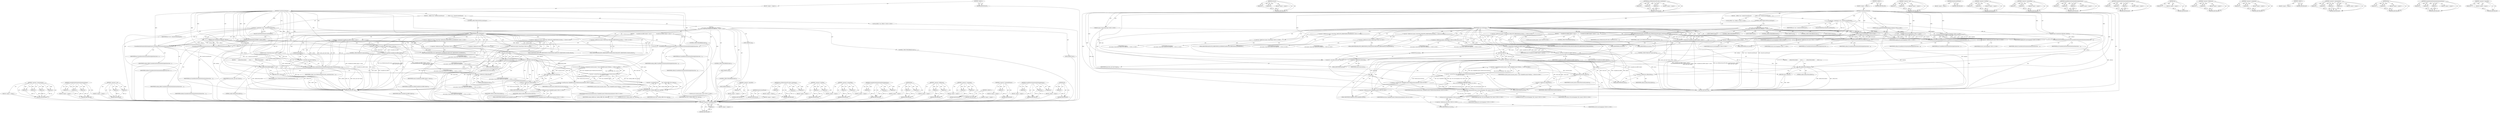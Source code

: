 digraph "obj" {
vulnerable_218 [label=<(METHOD,&lt;operator&gt;.bracketedPrimary)>];
vulnerable_219 [label=<(PARAM,p1)>];
vulnerable_220 [label=<(BLOCK,&lt;empty&gt;,&lt;empty&gt;)>];
vulnerable_221 [label=<(METHOD_RETURN,ANY)>];
vulnerable_167 [label=<(METHOD,std.move)>];
vulnerable_168 [label=<(PARAM,p1)>];
vulnerable_169 [label=<(PARAM,p2)>];
vulnerable_170 [label=<(BLOCK,&lt;empty&gt;,&lt;empty&gt;)>];
vulnerable_171 [label=<(METHOD_RETURN,ANY)>];
vulnerable_194 [label=<(METHOD,Java_PlatformSensorProvider_createSensor)>];
vulnerable_195 [label=<(PARAM,p1)>];
vulnerable_196 [label=<(PARAM,p2)>];
vulnerable_197 [label=<(PARAM,p3)>];
vulnerable_198 [label=<(BLOCK,&lt;empty&gt;,&lt;empty&gt;)>];
vulnerable_199 [label=<(METHOD_RETURN,ANY)>];
vulnerable_6 [label=<(METHOD,&lt;global&gt;)<SUB>1</SUB>>];
vulnerable_7 [label=<(BLOCK,&lt;empty&gt;,&lt;empty&gt;)<SUB>1</SUB>>];
vulnerable_8 [label=<(METHOD,CreateSensorInternal)<SUB>1</SUB>>];
vulnerable_9 [label="<(PARAM,mojom::SensorType type)<SUB>2</SUB>>"];
vulnerable_10 [label="<(PARAM,mojo::ScopedSharedBufferMapping mapping)<SUB>3</SUB>>"];
vulnerable_11 [label=<(PARAM,const CreateSensorCallback&amp; callback)<SUB>4</SUB>>];
vulnerable_12 [label=<(BLOCK,{
   JNIEnv* env = AttachCurrentThread();
 
   ...,{
   JNIEnv* env = AttachCurrentThread();
 
   ...)<SUB>4</SUB>>];
vulnerable_13 [label="<(LOCAL,JNIEnv* env: JNIEnv*)<SUB>5</SUB>>"];
vulnerable_14 [label=<(&lt;operator&gt;.assignment,* env = AttachCurrentThread())<SUB>5</SUB>>];
vulnerable_15 [label=<(IDENTIFIER,env,* env = AttachCurrentThread())<SUB>5</SUB>>];
vulnerable_16 [label=<(AttachCurrentThread,AttachCurrentThread())<SUB>5</SUB>>];
vulnerable_17 [label=<(CONTROL_STRUCTURE,SWITCH,switch(type))<SUB>7</SUB>>];
vulnerable_18 [label=<(IDENTIFIER,type,switch(type))<SUB>7</SUB>>];
vulnerable_19 [label="<(BLOCK,{
     case mojom::SensorType::ABSOLUTE_ORIENTA...,{
     case mojom::SensorType::ABSOLUTE_ORIENTA...)<SUB>7</SUB>>"];
vulnerable_20 [label=<(JUMP_TARGET,case)<SUB>8</SUB>>];
vulnerable_21 [label="<(&lt;operator&gt;.fieldAccess,mojom::SensorType::ABSOLUTE_ORIENTATION_EULER_A...)<SUB>8</SUB>>"];
vulnerable_22 [label="<(&lt;operator&gt;.fieldAccess,mojom::SensorType)<SUB>8</SUB>>"];
vulnerable_23 [label="<(IDENTIFIER,mojom,{
     case mojom::SensorType::ABSOLUTE_ORIENTA...)<SUB>8</SUB>>"];
vulnerable_24 [label="<(IDENTIFIER,SensorType,{
     case mojom::SensorType::ABSOLUTE_ORIENTA...)<SUB>8</SUB>>"];
vulnerable_25 [label=<(FIELD_IDENTIFIER,ABSOLUTE_ORIENTATION_EULER_ANGLES,ABSOLUTE_ORIENTATION_EULER_ANGLES)<SUB>8</SUB>>];
vulnerable_26 [label=<(CreateAbsoluteOrientationEulerAnglesSensor,CreateAbsoluteOrientationEulerAnglesSensor(env,...)<SUB>9</SUB>>];
vulnerable_27 [label=<(IDENTIFIER,env,CreateAbsoluteOrientationEulerAnglesSensor(env,...)<SUB>9</SUB>>];
vulnerable_28 [label="<(std.move,std::move(mapping))<SUB>9</SUB>>"];
vulnerable_29 [label="<(&lt;operator&gt;.fieldAccess,std::move)<SUB>9</SUB>>"];
vulnerable_30 [label="<(IDENTIFIER,std,std::move(mapping))<SUB>9</SUB>>"];
vulnerable_31 [label=<(FIELD_IDENTIFIER,move,move)<SUB>9</SUB>>];
vulnerable_32 [label="<(IDENTIFIER,mapping,std::move(mapping))<SUB>9</SUB>>"];
vulnerable_33 [label=<(IDENTIFIER,callback,CreateAbsoluteOrientationEulerAnglesSensor(env,...)<SUB>10</SUB>>];
vulnerable_34 [label=<(CONTROL_STRUCTURE,BREAK,break;)<SUB>11</SUB>>];
vulnerable_35 [label=<(JUMP_TARGET,case)<SUB>12</SUB>>];
vulnerable_36 [label="<(&lt;operator&gt;.fieldAccess,mojom::SensorType::ABSOLUTE_ORIENTATION_QUATERNION)<SUB>12</SUB>>"];
vulnerable_37 [label="<(&lt;operator&gt;.fieldAccess,mojom::SensorType)<SUB>12</SUB>>"];
vulnerable_38 [label="<(IDENTIFIER,mojom,{
     case mojom::SensorType::ABSOLUTE_ORIENTA...)<SUB>12</SUB>>"];
vulnerable_39 [label="<(IDENTIFIER,SensorType,{
     case mojom::SensorType::ABSOLUTE_ORIENTA...)<SUB>12</SUB>>"];
vulnerable_40 [label=<(FIELD_IDENTIFIER,ABSOLUTE_ORIENTATION_QUATERNION,ABSOLUTE_ORIENTATION_QUATERNION)<SUB>12</SUB>>];
vulnerable_41 [label=<(CreateAbsoluteOrientationQuaternionSensor,CreateAbsoluteOrientationQuaternionSensor(env, ...)<SUB>13</SUB>>];
vulnerable_42 [label=<(IDENTIFIER,env,CreateAbsoluteOrientationQuaternionSensor(env, ...)<SUB>13</SUB>>];
vulnerable_43 [label="<(std.move,std::move(mapping))<SUB>13</SUB>>"];
vulnerable_44 [label="<(&lt;operator&gt;.fieldAccess,std::move)<SUB>13</SUB>>"];
vulnerable_45 [label="<(IDENTIFIER,std,std::move(mapping))<SUB>13</SUB>>"];
vulnerable_46 [label=<(FIELD_IDENTIFIER,move,move)<SUB>13</SUB>>];
vulnerable_47 [label="<(IDENTIFIER,mapping,std::move(mapping))<SUB>13</SUB>>"];
vulnerable_48 [label=<(IDENTIFIER,callback,CreateAbsoluteOrientationQuaternionSensor(env, ...)<SUB>14</SUB>>];
vulnerable_49 [label=<(CONTROL_STRUCTURE,BREAK,break;)<SUB>15</SUB>>];
vulnerable_50 [label=<(JUMP_TARGET,case)<SUB>16</SUB>>];
vulnerable_51 [label="<(&lt;operator&gt;.fieldAccess,mojom::SensorType::RELATIVE_ORIENTATION_EULER_A...)<SUB>16</SUB>>"];
vulnerable_52 [label="<(&lt;operator&gt;.fieldAccess,mojom::SensorType)<SUB>16</SUB>>"];
vulnerable_53 [label="<(IDENTIFIER,mojom,{
     case mojom::SensorType::ABSOLUTE_ORIENTA...)<SUB>16</SUB>>"];
vulnerable_54 [label="<(IDENTIFIER,SensorType,{
     case mojom::SensorType::ABSOLUTE_ORIENTA...)<SUB>16</SUB>>"];
vulnerable_55 [label=<(FIELD_IDENTIFIER,RELATIVE_ORIENTATION_EULER_ANGLES,RELATIVE_ORIENTATION_EULER_ANGLES)<SUB>16</SUB>>];
vulnerable_56 [label=<(CreateRelativeOrientationEulerAnglesSensor,CreateRelativeOrientationEulerAnglesSensor(env,...)<SUB>17</SUB>>];
vulnerable_57 [label=<(IDENTIFIER,env,CreateRelativeOrientationEulerAnglesSensor(env,...)<SUB>17</SUB>>];
vulnerable_58 [label="<(std.move,std::move(mapping))<SUB>17</SUB>>"];
vulnerable_59 [label="<(&lt;operator&gt;.fieldAccess,std::move)<SUB>17</SUB>>"];
vulnerable_60 [label="<(IDENTIFIER,std,std::move(mapping))<SUB>17</SUB>>"];
vulnerable_61 [label=<(FIELD_IDENTIFIER,move,move)<SUB>17</SUB>>];
vulnerable_62 [label="<(IDENTIFIER,mapping,std::move(mapping))<SUB>17</SUB>>"];
vulnerable_63 [label=<(IDENTIFIER,callback,CreateRelativeOrientationEulerAnglesSensor(env,...)<SUB>18</SUB>>];
vulnerable_64 [label=<(CONTROL_STRUCTURE,BREAK,break;)<SUB>19</SUB>>];
vulnerable_65 [label=<(JUMP_TARGET,default)<SUB>20</SUB>>];
vulnerable_66 [label=<(BLOCK,{
       ScopedJavaLocalRef&lt;jobject&gt; sensor =
 ...,{
       ScopedJavaLocalRef&lt;jobject&gt; sensor =
 ...)<SUB>20</SUB>>];
vulnerable_67 [label=<(&lt;operator&gt;.assignment,ScopedJavaLocalRef&lt;jobject&gt; sensor =
          ...)<SUB>21</SUB>>];
vulnerable_68 [label=<(&lt;operator&gt;.greaterThan,ScopedJavaLocalRef&lt;jobject&gt; sensor)<SUB>21</SUB>>];
vulnerable_69 [label=<(&lt;operator&gt;.lessThan,ScopedJavaLocalRef&lt;jobject)<SUB>21</SUB>>];
vulnerable_70 [label=<(IDENTIFIER,ScopedJavaLocalRef,ScopedJavaLocalRef&lt;jobject)<SUB>21</SUB>>];
vulnerable_71 [label=<(IDENTIFIER,jobject,ScopedJavaLocalRef&lt;jobject)<SUB>21</SUB>>];
vulnerable_72 [label=<(IDENTIFIER,sensor,ScopedJavaLocalRef&lt;jobject&gt; sensor)<SUB>21</SUB>>];
vulnerable_73 [label=<(Java_PlatformSensorProvider_createSensor,Java_PlatformSensorProvider_createSensor(env, j...)<SUB>22</SUB>>];
vulnerable_74 [label=<(IDENTIFIER,env,Java_PlatformSensorProvider_createSensor(env, j...)<SUB>22</SUB>>];
vulnerable_75 [label=<(IDENTIFIER,j_object_,Java_PlatformSensorProvider_createSensor(env, j...)<SUB>22</SUB>>];
vulnerable_76 [label=<(&lt;operator&gt;.cast,static_cast&lt;jint&gt;(type))<SUB>23</SUB>>];
vulnerable_77 [label=<(UNKNOWN,jint,jint)<SUB>23</SUB>>];
vulnerable_78 [label=<(IDENTIFIER,type,static_cast&lt;jint&gt;(type))<SUB>23</SUB>>];
vulnerable_79 [label=<(CONTROL_STRUCTURE,IF,if (!sensor.obj()))<SUB>25</SUB>>];
vulnerable_80 [label=<(&lt;operator&gt;.logicalNot,!sensor.obj())<SUB>25</SUB>>];
vulnerable_81 [label=<(obj,sensor.obj())<SUB>25</SUB>>];
vulnerable_82 [label=<(&lt;operator&gt;.fieldAccess,sensor.obj)<SUB>25</SUB>>];
vulnerable_83 [label=<(IDENTIFIER,sensor,sensor.obj())<SUB>25</SUB>>];
vulnerable_84 [label=<(FIELD_IDENTIFIER,obj,obj)<SUB>25</SUB>>];
vulnerable_85 [label=<(BLOCK,{
        callback.Run(nullptr);
        return...,{
        callback.Run(nullptr);
        return...)<SUB>25</SUB>>];
vulnerable_86 [label=<(Run,callback.Run(nullptr))<SUB>26</SUB>>];
vulnerable_87 [label=<(&lt;operator&gt;.fieldAccess,callback.Run)<SUB>26</SUB>>];
vulnerable_88 [label=<(IDENTIFIER,callback,callback.Run(nullptr))<SUB>26</SUB>>];
vulnerable_89 [label=<(FIELD_IDENTIFIER,Run,Run)<SUB>26</SUB>>];
vulnerable_90 [label=<(LITERAL,nullptr,callback.Run(nullptr))<SUB>26</SUB>>];
vulnerable_91 [label=<(RETURN,return;,return;)<SUB>27</SUB>>];
vulnerable_92 [label="<(LOCAL,auto concrete_sensor: auto)<SUB>30</SUB>>"];
vulnerable_93 [label="<(&lt;operator&gt;.assignment,concrete_sensor = base::MakeRefCounted&lt;Platform...)<SUB>30</SUB>>"];
vulnerable_94 [label="<(IDENTIFIER,concrete_sensor,concrete_sensor = base::MakeRefCounted&lt;Platform...)<SUB>30</SUB>>"];
vulnerable_95 [label="<(&lt;operator&gt;.greaterThan,base::MakeRefCounted&lt;PlatformSensorAndroid&gt;(
  ...)<SUB>30</SUB>>"];
vulnerable_96 [label="<(&lt;operator&gt;.lessThan,base::MakeRefCounted&lt;PlatformSensorAndroid)<SUB>30</SUB>>"];
vulnerable_97 [label="<(&lt;operator&gt;.fieldAccess,base::MakeRefCounted)<SUB>30</SUB>>"];
vulnerable_98 [label="<(IDENTIFIER,base,base::MakeRefCounted&lt;PlatformSensorAndroid)<SUB>30</SUB>>"];
vulnerable_99 [label=<(FIELD_IDENTIFIER,MakeRefCounted,MakeRefCounted)<SUB>30</SUB>>];
vulnerable_100 [label="<(IDENTIFIER,PlatformSensorAndroid,base::MakeRefCounted&lt;PlatformSensorAndroid)<SUB>30</SUB>>"];
vulnerable_101 [label="<(&lt;operator&gt;.bracketedPrimary,(
          type, std::move(mapping), this, sen...)<SUB>30</SUB>>"];
vulnerable_102 [label="<(&lt;operator&gt;.expressionList,type, std::move(mapping), this, sensor)<SUB>31</SUB>>"];
vulnerable_103 [label="<(IDENTIFIER,type,type, std::move(mapping), this, sensor)<SUB>31</SUB>>"];
vulnerable_104 [label="<(std.move,std::move(mapping))<SUB>31</SUB>>"];
vulnerable_105 [label="<(&lt;operator&gt;.fieldAccess,std::move)<SUB>31</SUB>>"];
vulnerable_106 [label="<(IDENTIFIER,std,std::move(mapping))<SUB>31</SUB>>"];
vulnerable_107 [label=<(FIELD_IDENTIFIER,move,move)<SUB>31</SUB>>];
vulnerable_108 [label="<(IDENTIFIER,mapping,std::move(mapping))<SUB>31</SUB>>"];
vulnerable_109 [label="<(LITERAL,this,type, std::move(mapping), this, sensor)<SUB>31</SUB>>"];
vulnerable_110 [label="<(IDENTIFIER,sensor,type, std::move(mapping), this, sensor)<SUB>31</SUB>>"];
vulnerable_111 [label=<(Run,callback.Run(concrete_sensor))<SUB>32</SUB>>];
vulnerable_112 [label=<(&lt;operator&gt;.fieldAccess,callback.Run)<SUB>32</SUB>>];
vulnerable_113 [label=<(IDENTIFIER,callback,callback.Run(concrete_sensor))<SUB>32</SUB>>];
vulnerable_114 [label=<(FIELD_IDENTIFIER,Run,Run)<SUB>32</SUB>>];
vulnerable_115 [label=<(IDENTIFIER,concrete_sensor,callback.Run(concrete_sensor))<SUB>32</SUB>>];
vulnerable_116 [label=<(CONTROL_STRUCTURE,BREAK,break;)<SUB>33</SUB>>];
vulnerable_117 [label=<(METHOD_RETURN,void)<SUB>1</SUB>>];
vulnerable_119 [label=<(METHOD_RETURN,ANY)<SUB>1</SUB>>];
vulnerable_200 [label=<(METHOD,&lt;operator&gt;.cast)>];
vulnerable_201 [label=<(PARAM,p1)>];
vulnerable_202 [label=<(PARAM,p2)>];
vulnerable_203 [label=<(BLOCK,&lt;empty&gt;,&lt;empty&gt;)>];
vulnerable_204 [label=<(METHOD_RETURN,ANY)>];
vulnerable_153 [label=<(METHOD,AttachCurrentThread)>];
vulnerable_154 [label=<(BLOCK,&lt;empty&gt;,&lt;empty&gt;)>];
vulnerable_155 [label=<(METHOD_RETURN,ANY)>];
vulnerable_189 [label=<(METHOD,&lt;operator&gt;.lessThan)>];
vulnerable_190 [label=<(PARAM,p1)>];
vulnerable_191 [label=<(PARAM,p2)>];
vulnerable_192 [label=<(BLOCK,&lt;empty&gt;,&lt;empty&gt;)>];
vulnerable_193 [label=<(METHOD_RETURN,ANY)>];
vulnerable_184 [label=<(METHOD,&lt;operator&gt;.greaterThan)>];
vulnerable_185 [label=<(PARAM,p1)>];
vulnerable_186 [label=<(PARAM,p2)>];
vulnerable_187 [label=<(BLOCK,&lt;empty&gt;,&lt;empty&gt;)>];
vulnerable_188 [label=<(METHOD_RETURN,ANY)>];
vulnerable_178 [label=<(METHOD,CreateRelativeOrientationEulerAnglesSensor)>];
vulnerable_179 [label=<(PARAM,p1)>];
vulnerable_180 [label=<(PARAM,p2)>];
vulnerable_181 [label=<(PARAM,p3)>];
vulnerable_182 [label=<(BLOCK,&lt;empty&gt;,&lt;empty&gt;)>];
vulnerable_183 [label=<(METHOD_RETURN,ANY)>];
vulnerable_161 [label=<(METHOD,CreateAbsoluteOrientationEulerAnglesSensor)>];
vulnerable_162 [label=<(PARAM,p1)>];
vulnerable_163 [label=<(PARAM,p2)>];
vulnerable_164 [label=<(PARAM,p3)>];
vulnerable_165 [label=<(BLOCK,&lt;empty&gt;,&lt;empty&gt;)>];
vulnerable_166 [label=<(METHOD_RETURN,ANY)>];
vulnerable_209 [label=<(METHOD,obj)>];
vulnerable_210 [label=<(PARAM,p1)>];
vulnerable_211 [label=<(BLOCK,&lt;empty&gt;,&lt;empty&gt;)>];
vulnerable_212 [label=<(METHOD_RETURN,ANY)>];
vulnerable_156 [label=<(METHOD,&lt;operator&gt;.fieldAccess)>];
vulnerable_157 [label=<(PARAM,p1)>];
vulnerable_158 [label=<(PARAM,p2)>];
vulnerable_159 [label=<(BLOCK,&lt;empty&gt;,&lt;empty&gt;)>];
vulnerable_160 [label=<(METHOD_RETURN,ANY)>];
vulnerable_148 [label=<(METHOD,&lt;operator&gt;.assignment)>];
vulnerable_149 [label=<(PARAM,p1)>];
vulnerable_150 [label=<(PARAM,p2)>];
vulnerable_151 [label=<(BLOCK,&lt;empty&gt;,&lt;empty&gt;)>];
vulnerable_152 [label=<(METHOD_RETURN,ANY)>];
vulnerable_142 [label=<(METHOD,&lt;global&gt;)<SUB>1</SUB>>];
vulnerable_143 [label=<(BLOCK,&lt;empty&gt;,&lt;empty&gt;)>];
vulnerable_144 [label=<(METHOD_RETURN,ANY)>];
vulnerable_222 [label=<(METHOD,&lt;operator&gt;.expressionList)>];
vulnerable_223 [label=<(PARAM,p1)>];
vulnerable_224 [label=<(PARAM,p2)>];
vulnerable_225 [label=<(PARAM,p3)>];
vulnerable_226 [label=<(PARAM,p4)>];
vulnerable_227 [label=<(BLOCK,&lt;empty&gt;,&lt;empty&gt;)>];
vulnerable_228 [label=<(METHOD_RETURN,ANY)>];
vulnerable_213 [label=<(METHOD,Run)>];
vulnerable_214 [label=<(PARAM,p1)>];
vulnerable_215 [label=<(PARAM,p2)>];
vulnerable_216 [label=<(BLOCK,&lt;empty&gt;,&lt;empty&gt;)>];
vulnerable_217 [label=<(METHOD_RETURN,ANY)>];
vulnerable_172 [label=<(METHOD,CreateAbsoluteOrientationQuaternionSensor)>];
vulnerable_173 [label=<(PARAM,p1)>];
vulnerable_174 [label=<(PARAM,p2)>];
vulnerable_175 [label=<(PARAM,p3)>];
vulnerable_176 [label=<(BLOCK,&lt;empty&gt;,&lt;empty&gt;)>];
vulnerable_177 [label=<(METHOD_RETURN,ANY)>];
vulnerable_205 [label=<(METHOD,&lt;operator&gt;.logicalNot)>];
vulnerable_206 [label=<(PARAM,p1)>];
vulnerable_207 [label=<(BLOCK,&lt;empty&gt;,&lt;empty&gt;)>];
vulnerable_208 [label=<(METHOD_RETURN,ANY)>];
fixed_199 [label=<(METHOD,&lt;operator&gt;.expressionList)>];
fixed_200 [label=<(PARAM,p1)>];
fixed_201 [label=<(PARAM,p2)>];
fixed_202 [label=<(PARAM,p3)>];
fixed_203 [label=<(PARAM,p4)>];
fixed_204 [label=<(BLOCK,&lt;empty&gt;,&lt;empty&gt;)>];
fixed_205 [label=<(METHOD_RETURN,ANY)>];
fixed_149 [label=<(METHOD,CreateAbsoluteOrientationQuaternionSensor)>];
fixed_150 [label=<(PARAM,p1)>];
fixed_151 [label=<(PARAM,p2)>];
fixed_152 [label=<(PARAM,p3)>];
fixed_153 [label=<(BLOCK,&lt;empty&gt;,&lt;empty&gt;)>];
fixed_154 [label=<(METHOD_RETURN,ANY)>];
fixed_177 [label=<(METHOD,&lt;operator&gt;.cast)>];
fixed_178 [label=<(PARAM,p1)>];
fixed_179 [label=<(PARAM,p2)>];
fixed_180 [label=<(BLOCK,&lt;empty&gt;,&lt;empty&gt;)>];
fixed_181 [label=<(METHOD_RETURN,ANY)>];
fixed_6 [label=<(METHOD,&lt;global&gt;)<SUB>1</SUB>>];
fixed_7 [label=<(BLOCK,&lt;empty&gt;,&lt;empty&gt;)<SUB>1</SUB>>];
fixed_8 [label=<(METHOD,CreateSensorInternal)<SUB>1</SUB>>];
fixed_9 [label="<(PARAM,mojom::SensorType type)<SUB>2</SUB>>"];
fixed_10 [label=<(PARAM,SensorReadingSharedBuffer* reading_buffer)<SUB>3</SUB>>];
fixed_11 [label=<(PARAM,const CreateSensorCallback&amp; callback)<SUB>4</SUB>>];
fixed_12 [label=<(BLOCK,{
   JNIEnv* env = AttachCurrentThread();
 
   ...,{
   JNIEnv* env = AttachCurrentThread();
 
   ...)<SUB>4</SUB>>];
fixed_13 [label="<(LOCAL,JNIEnv* env: JNIEnv*)<SUB>5</SUB>>"];
fixed_14 [label=<(&lt;operator&gt;.assignment,* env = AttachCurrentThread())<SUB>5</SUB>>];
fixed_15 [label=<(IDENTIFIER,env,* env = AttachCurrentThread())<SUB>5</SUB>>];
fixed_16 [label=<(AttachCurrentThread,AttachCurrentThread())<SUB>5</SUB>>];
fixed_17 [label=<(CONTROL_STRUCTURE,SWITCH,switch(type))<SUB>7</SUB>>];
fixed_18 [label=<(IDENTIFIER,type,switch(type))<SUB>7</SUB>>];
fixed_19 [label="<(BLOCK,{
     case mojom::SensorType::ABSOLUTE_ORIENTA...,{
     case mojom::SensorType::ABSOLUTE_ORIENTA...)<SUB>7</SUB>>"];
fixed_20 [label=<(JUMP_TARGET,case)<SUB>8</SUB>>];
fixed_21 [label="<(&lt;operator&gt;.fieldAccess,mojom::SensorType::ABSOLUTE_ORIENTATION_EULER_A...)<SUB>8</SUB>>"];
fixed_22 [label="<(&lt;operator&gt;.fieldAccess,mojom::SensorType)<SUB>8</SUB>>"];
fixed_23 [label="<(IDENTIFIER,mojom,{
     case mojom::SensorType::ABSOLUTE_ORIENTA...)<SUB>8</SUB>>"];
fixed_24 [label="<(IDENTIFIER,SensorType,{
     case mojom::SensorType::ABSOLUTE_ORIENTA...)<SUB>8</SUB>>"];
fixed_25 [label=<(FIELD_IDENTIFIER,ABSOLUTE_ORIENTATION_EULER_ANGLES,ABSOLUTE_ORIENTATION_EULER_ANGLES)<SUB>8</SUB>>];
fixed_26 [label=<(CreateAbsoluteOrientationEulerAnglesSensor,CreateAbsoluteOrientationEulerAnglesSensor(env,...)<SUB>9</SUB>>];
fixed_27 [label=<(IDENTIFIER,env,CreateAbsoluteOrientationEulerAnglesSensor(env,...)<SUB>9</SUB>>];
fixed_28 [label=<(IDENTIFIER,reading_buffer,CreateAbsoluteOrientationEulerAnglesSensor(env,...)<SUB>9</SUB>>];
fixed_29 [label=<(IDENTIFIER,callback,CreateAbsoluteOrientationEulerAnglesSensor(env,...)<SUB>9</SUB>>];
fixed_30 [label=<(CONTROL_STRUCTURE,BREAK,break;)<SUB>10</SUB>>];
fixed_31 [label=<(JUMP_TARGET,case)<SUB>11</SUB>>];
fixed_32 [label="<(&lt;operator&gt;.fieldAccess,mojom::SensorType::ABSOLUTE_ORIENTATION_QUATERNION)<SUB>11</SUB>>"];
fixed_33 [label="<(&lt;operator&gt;.fieldAccess,mojom::SensorType)<SUB>11</SUB>>"];
fixed_34 [label="<(IDENTIFIER,mojom,{
     case mojom::SensorType::ABSOLUTE_ORIENTA...)<SUB>11</SUB>>"];
fixed_35 [label="<(IDENTIFIER,SensorType,{
     case mojom::SensorType::ABSOLUTE_ORIENTA...)<SUB>11</SUB>>"];
fixed_36 [label=<(FIELD_IDENTIFIER,ABSOLUTE_ORIENTATION_QUATERNION,ABSOLUTE_ORIENTATION_QUATERNION)<SUB>11</SUB>>];
fixed_37 [label=<(CreateAbsoluteOrientationQuaternionSensor,CreateAbsoluteOrientationQuaternionSensor(env, ...)<SUB>12</SUB>>];
fixed_38 [label=<(IDENTIFIER,env,CreateAbsoluteOrientationQuaternionSensor(env, ...)<SUB>12</SUB>>];
fixed_39 [label=<(IDENTIFIER,reading_buffer,CreateAbsoluteOrientationQuaternionSensor(env, ...)<SUB>12</SUB>>];
fixed_40 [label=<(IDENTIFIER,callback,CreateAbsoluteOrientationQuaternionSensor(env, ...)<SUB>12</SUB>>];
fixed_41 [label=<(CONTROL_STRUCTURE,BREAK,break;)<SUB>13</SUB>>];
fixed_42 [label=<(JUMP_TARGET,case)<SUB>14</SUB>>];
fixed_43 [label="<(&lt;operator&gt;.fieldAccess,mojom::SensorType::RELATIVE_ORIENTATION_EULER_A...)<SUB>14</SUB>>"];
fixed_44 [label="<(&lt;operator&gt;.fieldAccess,mojom::SensorType)<SUB>14</SUB>>"];
fixed_45 [label="<(IDENTIFIER,mojom,{
     case mojom::SensorType::ABSOLUTE_ORIENTA...)<SUB>14</SUB>>"];
fixed_46 [label="<(IDENTIFIER,SensorType,{
     case mojom::SensorType::ABSOLUTE_ORIENTA...)<SUB>14</SUB>>"];
fixed_47 [label=<(FIELD_IDENTIFIER,RELATIVE_ORIENTATION_EULER_ANGLES,RELATIVE_ORIENTATION_EULER_ANGLES)<SUB>14</SUB>>];
fixed_48 [label=<(CreateRelativeOrientationEulerAnglesSensor,CreateRelativeOrientationEulerAnglesSensor(env,...)<SUB>15</SUB>>];
fixed_49 [label=<(IDENTIFIER,env,CreateRelativeOrientationEulerAnglesSensor(env,...)<SUB>15</SUB>>];
fixed_50 [label=<(IDENTIFIER,reading_buffer,CreateRelativeOrientationEulerAnglesSensor(env,...)<SUB>15</SUB>>];
fixed_51 [label=<(IDENTIFIER,callback,CreateRelativeOrientationEulerAnglesSensor(env,...)<SUB>15</SUB>>];
fixed_52 [label=<(CONTROL_STRUCTURE,BREAK,break;)<SUB>16</SUB>>];
fixed_53 [label=<(JUMP_TARGET,default)<SUB>17</SUB>>];
fixed_54 [label=<(BLOCK,{
       ScopedJavaLocalRef&lt;jobject&gt; sensor =
 ...,{
       ScopedJavaLocalRef&lt;jobject&gt; sensor =
 ...)<SUB>17</SUB>>];
fixed_55 [label=<(&lt;operator&gt;.assignment,ScopedJavaLocalRef&lt;jobject&gt; sensor =
          ...)<SUB>18</SUB>>];
fixed_56 [label=<(&lt;operator&gt;.greaterThan,ScopedJavaLocalRef&lt;jobject&gt; sensor)<SUB>18</SUB>>];
fixed_57 [label=<(&lt;operator&gt;.lessThan,ScopedJavaLocalRef&lt;jobject)<SUB>18</SUB>>];
fixed_58 [label=<(IDENTIFIER,ScopedJavaLocalRef,ScopedJavaLocalRef&lt;jobject)<SUB>18</SUB>>];
fixed_59 [label=<(IDENTIFIER,jobject,ScopedJavaLocalRef&lt;jobject)<SUB>18</SUB>>];
fixed_60 [label=<(IDENTIFIER,sensor,ScopedJavaLocalRef&lt;jobject&gt; sensor)<SUB>18</SUB>>];
fixed_61 [label=<(Java_PlatformSensorProvider_createSensor,Java_PlatformSensorProvider_createSensor(env, j...)<SUB>19</SUB>>];
fixed_62 [label=<(IDENTIFIER,env,Java_PlatformSensorProvider_createSensor(env, j...)<SUB>19</SUB>>];
fixed_63 [label=<(IDENTIFIER,j_object_,Java_PlatformSensorProvider_createSensor(env, j...)<SUB>19</SUB>>];
fixed_64 [label=<(&lt;operator&gt;.cast,static_cast&lt;jint&gt;(type))<SUB>20</SUB>>];
fixed_65 [label=<(UNKNOWN,jint,jint)<SUB>20</SUB>>];
fixed_66 [label=<(IDENTIFIER,type,static_cast&lt;jint&gt;(type))<SUB>20</SUB>>];
fixed_67 [label=<(CONTROL_STRUCTURE,IF,if (!sensor.obj()))<SUB>22</SUB>>];
fixed_68 [label=<(&lt;operator&gt;.logicalNot,!sensor.obj())<SUB>22</SUB>>];
fixed_69 [label=<(obj,sensor.obj())<SUB>22</SUB>>];
fixed_70 [label=<(&lt;operator&gt;.fieldAccess,sensor.obj)<SUB>22</SUB>>];
fixed_71 [label=<(IDENTIFIER,sensor,sensor.obj())<SUB>22</SUB>>];
fixed_72 [label=<(FIELD_IDENTIFIER,obj,obj)<SUB>22</SUB>>];
fixed_73 [label=<(BLOCK,{
        callback.Run(nullptr);
        return...,{
        callback.Run(nullptr);
        return...)<SUB>22</SUB>>];
fixed_74 [label=<(Run,callback.Run(nullptr))<SUB>23</SUB>>];
fixed_75 [label=<(&lt;operator&gt;.fieldAccess,callback.Run)<SUB>23</SUB>>];
fixed_76 [label=<(IDENTIFIER,callback,callback.Run(nullptr))<SUB>23</SUB>>];
fixed_77 [label=<(FIELD_IDENTIFIER,Run,Run)<SUB>23</SUB>>];
fixed_78 [label=<(LITERAL,nullptr,callback.Run(nullptr))<SUB>23</SUB>>];
fixed_79 [label=<(RETURN,return;,return;)<SUB>24</SUB>>];
fixed_80 [label="<(LOCAL,auto concrete_sensor: auto)<SUB>27</SUB>>"];
fixed_81 [label="<(&lt;operator&gt;.assignment,concrete_sensor = base::MakeRefCounted&lt;Platform...)<SUB>27</SUB>>"];
fixed_82 [label="<(IDENTIFIER,concrete_sensor,concrete_sensor = base::MakeRefCounted&lt;Platform...)<SUB>27</SUB>>"];
fixed_83 [label="<(&lt;operator&gt;.greaterThan,base::MakeRefCounted&lt;PlatformSensorAndroid&gt;(
  ...)<SUB>27</SUB>>"];
fixed_84 [label="<(&lt;operator&gt;.lessThan,base::MakeRefCounted&lt;PlatformSensorAndroid)<SUB>27</SUB>>"];
fixed_85 [label="<(&lt;operator&gt;.fieldAccess,base::MakeRefCounted)<SUB>27</SUB>>"];
fixed_86 [label="<(IDENTIFIER,base,base::MakeRefCounted&lt;PlatformSensorAndroid)<SUB>27</SUB>>"];
fixed_87 [label=<(FIELD_IDENTIFIER,MakeRefCounted,MakeRefCounted)<SUB>27</SUB>>];
fixed_88 [label="<(IDENTIFIER,PlatformSensorAndroid,base::MakeRefCounted&lt;PlatformSensorAndroid)<SUB>27</SUB>>"];
fixed_89 [label=<(&lt;operator&gt;.bracketedPrimary,(
          type, reading_buffer, this, sensor))<SUB>27</SUB>>];
fixed_90 [label=<(&lt;operator&gt;.expressionList,type, reading_buffer, this, sensor)<SUB>28</SUB>>];
fixed_91 [label=<(IDENTIFIER,type,type, reading_buffer, this, sensor)<SUB>28</SUB>>];
fixed_92 [label=<(IDENTIFIER,reading_buffer,type, reading_buffer, this, sensor)<SUB>28</SUB>>];
fixed_93 [label=<(LITERAL,this,type, reading_buffer, this, sensor)<SUB>28</SUB>>];
fixed_94 [label=<(IDENTIFIER,sensor,type, reading_buffer, this, sensor)<SUB>28</SUB>>];
fixed_95 [label=<(Run,callback.Run(concrete_sensor))<SUB>29</SUB>>];
fixed_96 [label=<(&lt;operator&gt;.fieldAccess,callback.Run)<SUB>29</SUB>>];
fixed_97 [label=<(IDENTIFIER,callback,callback.Run(concrete_sensor))<SUB>29</SUB>>];
fixed_98 [label=<(FIELD_IDENTIFIER,Run,Run)<SUB>29</SUB>>];
fixed_99 [label=<(IDENTIFIER,concrete_sensor,callback.Run(concrete_sensor))<SUB>29</SUB>>];
fixed_100 [label=<(CONTROL_STRUCTURE,BREAK,break;)<SUB>30</SUB>>];
fixed_101 [label=<(METHOD_RETURN,void)<SUB>1</SUB>>];
fixed_103 [label=<(METHOD_RETURN,ANY)<SUB>1</SUB>>];
fixed_182 [label=<(METHOD,&lt;operator&gt;.logicalNot)>];
fixed_183 [label=<(PARAM,p1)>];
fixed_184 [label=<(BLOCK,&lt;empty&gt;,&lt;empty&gt;)>];
fixed_185 [label=<(METHOD_RETURN,ANY)>];
fixed_135 [label=<(METHOD,AttachCurrentThread)>];
fixed_136 [label=<(BLOCK,&lt;empty&gt;,&lt;empty&gt;)>];
fixed_137 [label=<(METHOD_RETURN,ANY)>];
fixed_171 [label=<(METHOD,Java_PlatformSensorProvider_createSensor)>];
fixed_172 [label=<(PARAM,p1)>];
fixed_173 [label=<(PARAM,p2)>];
fixed_174 [label=<(PARAM,p3)>];
fixed_175 [label=<(BLOCK,&lt;empty&gt;,&lt;empty&gt;)>];
fixed_176 [label=<(METHOD_RETURN,ANY)>];
fixed_166 [label=<(METHOD,&lt;operator&gt;.lessThan)>];
fixed_167 [label=<(PARAM,p1)>];
fixed_168 [label=<(PARAM,p2)>];
fixed_169 [label=<(BLOCK,&lt;empty&gt;,&lt;empty&gt;)>];
fixed_170 [label=<(METHOD_RETURN,ANY)>];
fixed_161 [label=<(METHOD,&lt;operator&gt;.greaterThan)>];
fixed_162 [label=<(PARAM,p1)>];
fixed_163 [label=<(PARAM,p2)>];
fixed_164 [label=<(BLOCK,&lt;empty&gt;,&lt;empty&gt;)>];
fixed_165 [label=<(METHOD_RETURN,ANY)>];
fixed_143 [label=<(METHOD,CreateAbsoluteOrientationEulerAnglesSensor)>];
fixed_144 [label=<(PARAM,p1)>];
fixed_145 [label=<(PARAM,p2)>];
fixed_146 [label=<(PARAM,p3)>];
fixed_147 [label=<(BLOCK,&lt;empty&gt;,&lt;empty&gt;)>];
fixed_148 [label=<(METHOD_RETURN,ANY)>];
fixed_190 [label=<(METHOD,Run)>];
fixed_191 [label=<(PARAM,p1)>];
fixed_192 [label=<(PARAM,p2)>];
fixed_193 [label=<(BLOCK,&lt;empty&gt;,&lt;empty&gt;)>];
fixed_194 [label=<(METHOD_RETURN,ANY)>];
fixed_138 [label=<(METHOD,&lt;operator&gt;.fieldAccess)>];
fixed_139 [label=<(PARAM,p1)>];
fixed_140 [label=<(PARAM,p2)>];
fixed_141 [label=<(BLOCK,&lt;empty&gt;,&lt;empty&gt;)>];
fixed_142 [label=<(METHOD_RETURN,ANY)>];
fixed_130 [label=<(METHOD,&lt;operator&gt;.assignment)>];
fixed_131 [label=<(PARAM,p1)>];
fixed_132 [label=<(PARAM,p2)>];
fixed_133 [label=<(BLOCK,&lt;empty&gt;,&lt;empty&gt;)>];
fixed_134 [label=<(METHOD_RETURN,ANY)>];
fixed_124 [label=<(METHOD,&lt;global&gt;)<SUB>1</SUB>>];
fixed_125 [label=<(BLOCK,&lt;empty&gt;,&lt;empty&gt;)>];
fixed_126 [label=<(METHOD_RETURN,ANY)>];
fixed_195 [label=<(METHOD,&lt;operator&gt;.bracketedPrimary)>];
fixed_196 [label=<(PARAM,p1)>];
fixed_197 [label=<(BLOCK,&lt;empty&gt;,&lt;empty&gt;)>];
fixed_198 [label=<(METHOD_RETURN,ANY)>];
fixed_155 [label=<(METHOD,CreateRelativeOrientationEulerAnglesSensor)>];
fixed_156 [label=<(PARAM,p1)>];
fixed_157 [label=<(PARAM,p2)>];
fixed_158 [label=<(PARAM,p3)>];
fixed_159 [label=<(BLOCK,&lt;empty&gt;,&lt;empty&gt;)>];
fixed_160 [label=<(METHOD_RETURN,ANY)>];
fixed_186 [label=<(METHOD,obj)>];
fixed_187 [label=<(PARAM,p1)>];
fixed_188 [label=<(BLOCK,&lt;empty&gt;,&lt;empty&gt;)>];
fixed_189 [label=<(METHOD_RETURN,ANY)>];
vulnerable_218 -> vulnerable_219  [key=0, label="AST: "];
vulnerable_218 -> vulnerable_219  [key=1, label="DDG: "];
vulnerable_218 -> vulnerable_220  [key=0, label="AST: "];
vulnerable_218 -> vulnerable_221  [key=0, label="AST: "];
vulnerable_218 -> vulnerable_221  [key=1, label="CFG: "];
vulnerable_219 -> vulnerable_221  [key=0, label="DDG: p1"];
vulnerable_167 -> vulnerable_168  [key=0, label="AST: "];
vulnerable_167 -> vulnerable_168  [key=1, label="DDG: "];
vulnerable_167 -> vulnerable_170  [key=0, label="AST: "];
vulnerable_167 -> vulnerable_169  [key=0, label="AST: "];
vulnerable_167 -> vulnerable_169  [key=1, label="DDG: "];
vulnerable_167 -> vulnerable_171  [key=0, label="AST: "];
vulnerable_167 -> vulnerable_171  [key=1, label="CFG: "];
vulnerable_168 -> vulnerable_171  [key=0, label="DDG: p1"];
vulnerable_169 -> vulnerable_171  [key=0, label="DDG: p2"];
vulnerable_194 -> vulnerable_195  [key=0, label="AST: "];
vulnerable_194 -> vulnerable_195  [key=1, label="DDG: "];
vulnerable_194 -> vulnerable_198  [key=0, label="AST: "];
vulnerable_194 -> vulnerable_196  [key=0, label="AST: "];
vulnerable_194 -> vulnerable_196  [key=1, label="DDG: "];
vulnerable_194 -> vulnerable_199  [key=0, label="AST: "];
vulnerable_194 -> vulnerable_199  [key=1, label="CFG: "];
vulnerable_194 -> vulnerable_197  [key=0, label="AST: "];
vulnerable_194 -> vulnerable_197  [key=1, label="DDG: "];
vulnerable_195 -> vulnerable_199  [key=0, label="DDG: p1"];
vulnerable_196 -> vulnerable_199  [key=0, label="DDG: p2"];
vulnerable_197 -> vulnerable_199  [key=0, label="DDG: p3"];
vulnerable_6 -> vulnerable_7  [key=0, label="AST: "];
vulnerable_6 -> vulnerable_119  [key=0, label="AST: "];
vulnerable_6 -> vulnerable_119  [key=1, label="CFG: "];
vulnerable_7 -> vulnerable_8  [key=0, label="AST: "];
vulnerable_8 -> vulnerable_9  [key=0, label="AST: "];
vulnerable_8 -> vulnerable_9  [key=1, label="DDG: "];
vulnerable_8 -> vulnerable_10  [key=0, label="AST: "];
vulnerable_8 -> vulnerable_10  [key=1, label="DDG: "];
vulnerable_8 -> vulnerable_11  [key=0, label="AST: "];
vulnerable_8 -> vulnerable_11  [key=1, label="DDG: "];
vulnerable_8 -> vulnerable_12  [key=0, label="AST: "];
vulnerable_8 -> vulnerable_117  [key=0, label="AST: "];
vulnerable_8 -> vulnerable_16  [key=0, label="CFG: "];
vulnerable_8 -> vulnerable_14  [key=0, label="DDG: "];
vulnerable_8 -> vulnerable_18  [key=0, label="DDG: "];
vulnerable_8 -> vulnerable_26  [key=0, label="DDG: "];
vulnerable_8 -> vulnerable_41  [key=0, label="DDG: "];
vulnerable_8 -> vulnerable_56  [key=0, label="DDG: "];
vulnerable_8 -> vulnerable_28  [key=0, label="DDG: "];
vulnerable_8 -> vulnerable_43  [key=0, label="DDG: "];
vulnerable_8 -> vulnerable_58  [key=0, label="DDG: "];
vulnerable_8 -> vulnerable_111  [key=0, label="DDG: "];
vulnerable_8 -> vulnerable_68  [key=0, label="DDG: "];
vulnerable_8 -> vulnerable_73  [key=0, label="DDG: "];
vulnerable_8 -> vulnerable_91  [key=0, label="DDG: "];
vulnerable_8 -> vulnerable_69  [key=0, label="DDG: "];
vulnerable_8 -> vulnerable_76  [key=0, label="DDG: "];
vulnerable_8 -> vulnerable_86  [key=0, label="DDG: "];
vulnerable_8 -> vulnerable_96  [key=0, label="DDG: "];
vulnerable_8 -> vulnerable_102  [key=0, label="DDG: "];
vulnerable_8 -> vulnerable_104  [key=0, label="DDG: "];
vulnerable_9 -> vulnerable_73  [key=0, label="DDG: type"];
vulnerable_9 -> vulnerable_76  [key=0, label="DDG: type"];
vulnerable_9 -> vulnerable_102  [key=0, label="DDG: type"];
vulnerable_10 -> vulnerable_117  [key=0, label="DDG: mapping"];
vulnerable_10 -> vulnerable_28  [key=0, label="DDG: mapping"];
vulnerable_10 -> vulnerable_43  [key=0, label="DDG: mapping"];
vulnerable_10 -> vulnerable_58  [key=0, label="DDG: mapping"];
vulnerable_10 -> vulnerable_104  [key=0, label="DDG: mapping"];
vulnerable_11 -> vulnerable_117  [key=0, label="DDG: callback"];
vulnerable_11 -> vulnerable_26  [key=0, label="DDG: callback"];
vulnerable_11 -> vulnerable_41  [key=0, label="DDG: callback"];
vulnerable_11 -> vulnerable_56  [key=0, label="DDG: callback"];
vulnerable_11 -> vulnerable_111  [key=0, label="DDG: callback"];
vulnerable_11 -> vulnerable_86  [key=0, label="DDG: callback"];
vulnerable_12 -> vulnerable_13  [key=0, label="AST: "];
vulnerable_12 -> vulnerable_14  [key=0, label="AST: "];
vulnerable_12 -> vulnerable_17  [key=0, label="AST: "];
vulnerable_14 -> vulnerable_15  [key=0, label="AST: "];
vulnerable_14 -> vulnerable_16  [key=0, label="AST: "];
vulnerable_14 -> vulnerable_18  [key=0, label="CFG: "];
vulnerable_14 -> vulnerable_117  [key=0, label="DDG: AttachCurrentThread()"];
vulnerable_14 -> vulnerable_117  [key=1, label="DDG: * env = AttachCurrentThread()"];
vulnerable_14 -> vulnerable_26  [key=0, label="DDG: env"];
vulnerable_14 -> vulnerable_41  [key=0, label="DDG: env"];
vulnerable_14 -> vulnerable_56  [key=0, label="DDG: env"];
vulnerable_14 -> vulnerable_73  [key=0, label="DDG: env"];
vulnerable_16 -> vulnerable_14  [key=0, label="CFG: "];
vulnerable_17 -> vulnerable_18  [key=0, label="AST: "];
vulnerable_17 -> vulnerable_19  [key=0, label="AST: "];
vulnerable_18 -> vulnerable_22  [key=0, label="CFG: "];
vulnerable_18 -> vulnerable_22  [key=1, label="CDG: "];
vulnerable_18 -> vulnerable_37  [key=0, label="CFG: "];
vulnerable_18 -> vulnerable_37  [key=1, label="CDG: "];
vulnerable_18 -> vulnerable_52  [key=0, label="CFG: "];
vulnerable_18 -> vulnerable_52  [key=1, label="CDG: "];
vulnerable_18 -> vulnerable_69  [key=0, label="CFG: "];
vulnerable_18 -> vulnerable_69  [key=1, label="CDG: "];
vulnerable_18 -> vulnerable_21  [key=0, label="CDG: "];
vulnerable_18 -> vulnerable_68  [key=0, label="CDG: "];
vulnerable_18 -> vulnerable_73  [key=0, label="CDG: "];
vulnerable_18 -> vulnerable_26  [key=0, label="CDG: "];
vulnerable_18 -> vulnerable_77  [key=0, label="CDG: "];
vulnerable_18 -> vulnerable_51  [key=0, label="CDG: "];
vulnerable_18 -> vulnerable_28  [key=0, label="CDG: "];
vulnerable_18 -> vulnerable_46  [key=0, label="CDG: "];
vulnerable_18 -> vulnerable_81  [key=0, label="CDG: "];
vulnerable_18 -> vulnerable_84  [key=0, label="CDG: "];
vulnerable_18 -> vulnerable_25  [key=0, label="CDG: "];
vulnerable_18 -> vulnerable_56  [key=0, label="CDG: "];
vulnerable_18 -> vulnerable_67  [key=0, label="CDG: "];
vulnerable_18 -> vulnerable_40  [key=0, label="CDG: "];
vulnerable_18 -> vulnerable_29  [key=0, label="CDG: "];
vulnerable_18 -> vulnerable_76  [key=0, label="CDG: "];
vulnerable_18 -> vulnerable_59  [key=0, label="CDG: "];
vulnerable_18 -> vulnerable_44  [key=0, label="CDG: "];
vulnerable_18 -> vulnerable_82  [key=0, label="CDG: "];
vulnerable_18 -> vulnerable_43  [key=0, label="CDG: "];
vulnerable_18 -> vulnerable_80  [key=0, label="CDG: "];
vulnerable_18 -> vulnerable_58  [key=0, label="CDG: "];
vulnerable_18 -> vulnerable_61  [key=0, label="CDG: "];
vulnerable_18 -> vulnerable_36  [key=0, label="CDG: "];
vulnerable_18 -> vulnerable_41  [key=0, label="CDG: "];
vulnerable_18 -> vulnerable_55  [key=0, label="CDG: "];
vulnerable_18 -> vulnerable_31  [key=0, label="CDG: "];
vulnerable_19 -> vulnerable_20  [key=0, label="AST: "];
vulnerable_19 -> vulnerable_21  [key=0, label="AST: "];
vulnerable_19 -> vulnerable_26  [key=0, label="AST: "];
vulnerable_19 -> vulnerable_34  [key=0, label="AST: "];
vulnerable_19 -> vulnerable_35  [key=0, label="AST: "];
vulnerable_19 -> vulnerable_36  [key=0, label="AST: "];
vulnerable_19 -> vulnerable_41  [key=0, label="AST: "];
vulnerable_19 -> vulnerable_49  [key=0, label="AST: "];
vulnerable_19 -> vulnerable_50  [key=0, label="AST: "];
vulnerable_19 -> vulnerable_51  [key=0, label="AST: "];
vulnerable_19 -> vulnerable_56  [key=0, label="AST: "];
vulnerable_19 -> vulnerable_64  [key=0, label="AST: "];
vulnerable_19 -> vulnerable_65  [key=0, label="AST: "];
vulnerable_19 -> vulnerable_66  [key=0, label="AST: "];
vulnerable_21 -> vulnerable_22  [key=0, label="AST: "];
vulnerable_21 -> vulnerable_25  [key=0, label="AST: "];
vulnerable_21 -> vulnerable_31  [key=0, label="CFG: "];
vulnerable_22 -> vulnerable_23  [key=0, label="AST: "];
vulnerable_22 -> vulnerable_24  [key=0, label="AST: "];
vulnerable_22 -> vulnerable_25  [key=0, label="CFG: "];
vulnerable_25 -> vulnerable_21  [key=0, label="CFG: "];
vulnerable_26 -> vulnerable_27  [key=0, label="AST: "];
vulnerable_26 -> vulnerable_28  [key=0, label="AST: "];
vulnerable_26 -> vulnerable_33  [key=0, label="AST: "];
vulnerable_26 -> vulnerable_117  [key=0, label="CFG: "];
vulnerable_28 -> vulnerable_29  [key=0, label="AST: "];
vulnerable_28 -> vulnerable_32  [key=0, label="AST: "];
vulnerable_28 -> vulnerable_26  [key=0, label="CFG: "];
vulnerable_28 -> vulnerable_26  [key=1, label="DDG: std::move"];
vulnerable_28 -> vulnerable_26  [key=2, label="DDG: mapping"];
vulnerable_29 -> vulnerable_30  [key=0, label="AST: "];
vulnerable_29 -> vulnerable_31  [key=0, label="AST: "];
vulnerable_29 -> vulnerable_28  [key=0, label="CFG: "];
vulnerable_31 -> vulnerable_29  [key=0, label="CFG: "];
vulnerable_36 -> vulnerable_37  [key=0, label="AST: "];
vulnerable_36 -> vulnerable_40  [key=0, label="AST: "];
vulnerable_36 -> vulnerable_46  [key=0, label="CFG: "];
vulnerable_37 -> vulnerable_38  [key=0, label="AST: "];
vulnerable_37 -> vulnerable_39  [key=0, label="AST: "];
vulnerable_37 -> vulnerable_40  [key=0, label="CFG: "];
vulnerable_40 -> vulnerable_36  [key=0, label="CFG: "];
vulnerable_41 -> vulnerable_42  [key=0, label="AST: "];
vulnerable_41 -> vulnerable_43  [key=0, label="AST: "];
vulnerable_41 -> vulnerable_48  [key=0, label="AST: "];
vulnerable_41 -> vulnerable_117  [key=0, label="CFG: "];
vulnerable_43 -> vulnerable_44  [key=0, label="AST: "];
vulnerable_43 -> vulnerable_47  [key=0, label="AST: "];
vulnerable_43 -> vulnerable_41  [key=0, label="CFG: "];
vulnerable_43 -> vulnerable_41  [key=1, label="DDG: std::move"];
vulnerable_43 -> vulnerable_41  [key=2, label="DDG: mapping"];
vulnerable_44 -> vulnerable_45  [key=0, label="AST: "];
vulnerable_44 -> vulnerable_46  [key=0, label="AST: "];
vulnerable_44 -> vulnerable_43  [key=0, label="CFG: "];
vulnerable_46 -> vulnerable_44  [key=0, label="CFG: "];
vulnerable_51 -> vulnerable_52  [key=0, label="AST: "];
vulnerable_51 -> vulnerable_55  [key=0, label="AST: "];
vulnerable_51 -> vulnerable_61  [key=0, label="CFG: "];
vulnerable_52 -> vulnerable_53  [key=0, label="AST: "];
vulnerable_52 -> vulnerable_54  [key=0, label="AST: "];
vulnerable_52 -> vulnerable_55  [key=0, label="CFG: "];
vulnerable_55 -> vulnerable_51  [key=0, label="CFG: "];
vulnerable_56 -> vulnerable_57  [key=0, label="AST: "];
vulnerable_56 -> vulnerable_58  [key=0, label="AST: "];
vulnerable_56 -> vulnerable_63  [key=0, label="AST: "];
vulnerable_56 -> vulnerable_117  [key=0, label="CFG: "];
vulnerable_58 -> vulnerable_59  [key=0, label="AST: "];
vulnerable_58 -> vulnerable_62  [key=0, label="AST: "];
vulnerable_58 -> vulnerable_56  [key=0, label="CFG: "];
vulnerable_58 -> vulnerable_56  [key=1, label="DDG: std::move"];
vulnerable_58 -> vulnerable_56  [key=2, label="DDG: mapping"];
vulnerable_59 -> vulnerable_60  [key=0, label="AST: "];
vulnerable_59 -> vulnerable_61  [key=0, label="AST: "];
vulnerable_59 -> vulnerable_58  [key=0, label="CFG: "];
vulnerable_61 -> vulnerable_59  [key=0, label="CFG: "];
vulnerable_66 -> vulnerable_67  [key=0, label="AST: "];
vulnerable_66 -> vulnerable_79  [key=0, label="AST: "];
vulnerable_66 -> vulnerable_92  [key=0, label="AST: "];
vulnerable_66 -> vulnerable_93  [key=0, label="AST: "];
vulnerable_66 -> vulnerable_111  [key=0, label="AST: "];
vulnerable_66 -> vulnerable_116  [key=0, label="AST: "];
vulnerable_67 -> vulnerable_68  [key=0, label="AST: "];
vulnerable_67 -> vulnerable_73  [key=0, label="AST: "];
vulnerable_67 -> vulnerable_84  [key=0, label="CFG: "];
vulnerable_67 -> vulnerable_117  [key=0, label="DDG: ScopedJavaLocalRef&lt;jobject&gt; sensor"];
vulnerable_67 -> vulnerable_117  [key=1, label="DDG: Java_PlatformSensorProvider_createSensor(env, j_object_,
                                                   static_cast&lt;jint&gt;(type))"];
vulnerable_67 -> vulnerable_117  [key=2, label="DDG: ScopedJavaLocalRef&lt;jobject&gt; sensor =
          Java_PlatformSensorProvider_createSensor(env, j_object_,
                                                   static_cast&lt;jint&gt;(type))"];
vulnerable_68 -> vulnerable_69  [key=0, label="AST: "];
vulnerable_68 -> vulnerable_72  [key=0, label="AST: "];
vulnerable_68 -> vulnerable_77  [key=0, label="CFG: "];
vulnerable_68 -> vulnerable_117  [key=0, label="DDG: ScopedJavaLocalRef&lt;jobject"];
vulnerable_68 -> vulnerable_117  [key=1, label="DDG: sensor"];
vulnerable_68 -> vulnerable_81  [key=0, label="DDG: sensor"];
vulnerable_68 -> vulnerable_102  [key=0, label="DDG: sensor"];
vulnerable_69 -> vulnerable_70  [key=0, label="AST: "];
vulnerable_69 -> vulnerable_71  [key=0, label="AST: "];
vulnerable_69 -> vulnerable_68  [key=0, label="CFG: "];
vulnerable_69 -> vulnerable_68  [key=1, label="DDG: ScopedJavaLocalRef"];
vulnerable_69 -> vulnerable_68  [key=2, label="DDG: jobject"];
vulnerable_69 -> vulnerable_117  [key=0, label="DDG: jobject"];
vulnerable_69 -> vulnerable_117  [key=1, label="DDG: ScopedJavaLocalRef"];
vulnerable_73 -> vulnerable_74  [key=0, label="AST: "];
vulnerable_73 -> vulnerable_75  [key=0, label="AST: "];
vulnerable_73 -> vulnerable_76  [key=0, label="AST: "];
vulnerable_73 -> vulnerable_67  [key=0, label="CFG: "];
vulnerable_73 -> vulnerable_67  [key=1, label="DDG: env"];
vulnerable_73 -> vulnerable_67  [key=2, label="DDG: j_object_"];
vulnerable_73 -> vulnerable_67  [key=3, label="DDG: static_cast&lt;jint&gt;(type)"];
vulnerable_73 -> vulnerable_117  [key=0, label="DDG: env"];
vulnerable_73 -> vulnerable_117  [key=1, label="DDG: static_cast&lt;jint&gt;(type)"];
vulnerable_73 -> vulnerable_117  [key=2, label="DDG: j_object_"];
vulnerable_76 -> vulnerable_77  [key=0, label="AST: "];
vulnerable_76 -> vulnerable_78  [key=0, label="AST: "];
vulnerable_76 -> vulnerable_73  [key=0, label="CFG: "];
vulnerable_76 -> vulnerable_117  [key=0, label="DDG: type"];
vulnerable_77 -> vulnerable_76  [key=0, label="CFG: "];
vulnerable_79 -> vulnerable_80  [key=0, label="AST: "];
vulnerable_79 -> vulnerable_85  [key=0, label="AST: "];
vulnerable_80 -> vulnerable_81  [key=0, label="AST: "];
vulnerable_80 -> vulnerable_89  [key=0, label="CFG: "];
vulnerable_80 -> vulnerable_89  [key=1, label="CDG: "];
vulnerable_80 -> vulnerable_99  [key=0, label="CFG: "];
vulnerable_80 -> vulnerable_99  [key=1, label="CDG: "];
vulnerable_80 -> vulnerable_117  [key=0, label="DDG: sensor.obj()"];
vulnerable_80 -> vulnerable_117  [key=1, label="DDG: !sensor.obj()"];
vulnerable_80 -> vulnerable_107  [key=0, label="CDG: "];
vulnerable_80 -> vulnerable_96  [key=0, label="CDG: "];
vulnerable_80 -> vulnerable_102  [key=0, label="CDG: "];
vulnerable_80 -> vulnerable_114  [key=0, label="CDG: "];
vulnerable_80 -> vulnerable_104  [key=0, label="CDG: "];
vulnerable_80 -> vulnerable_95  [key=0, label="CDG: "];
vulnerable_80 -> vulnerable_87  [key=0, label="CDG: "];
vulnerable_80 -> vulnerable_97  [key=0, label="CDG: "];
vulnerable_80 -> vulnerable_91  [key=0, label="CDG: "];
vulnerable_80 -> vulnerable_112  [key=0, label="CDG: "];
vulnerable_80 -> vulnerable_93  [key=0, label="CDG: "];
vulnerable_80 -> vulnerable_101  [key=0, label="CDG: "];
vulnerable_80 -> vulnerable_105  [key=0, label="CDG: "];
vulnerable_80 -> vulnerable_111  [key=0, label="CDG: "];
vulnerable_80 -> vulnerable_86  [key=0, label="CDG: "];
vulnerable_81 -> vulnerable_82  [key=0, label="AST: "];
vulnerable_81 -> vulnerable_80  [key=0, label="CFG: "];
vulnerable_81 -> vulnerable_80  [key=1, label="DDG: sensor.obj"];
vulnerable_81 -> vulnerable_117  [key=0, label="DDG: sensor.obj"];
vulnerable_81 -> vulnerable_102  [key=0, label="DDG: sensor.obj"];
vulnerable_82 -> vulnerable_83  [key=0, label="AST: "];
vulnerable_82 -> vulnerable_84  [key=0, label="AST: "];
vulnerable_82 -> vulnerable_81  [key=0, label="CFG: "];
vulnerable_84 -> vulnerable_82  [key=0, label="CFG: "];
vulnerable_85 -> vulnerable_86  [key=0, label="AST: "];
vulnerable_85 -> vulnerable_91  [key=0, label="AST: "];
vulnerable_86 -> vulnerable_87  [key=0, label="AST: "];
vulnerable_86 -> vulnerable_90  [key=0, label="AST: "];
vulnerable_86 -> vulnerable_91  [key=0, label="CFG: "];
vulnerable_86 -> vulnerable_117  [key=0, label="DDG: callback.Run"];
vulnerable_86 -> vulnerable_117  [key=1, label="DDG: callback.Run(nullptr)"];
vulnerable_87 -> vulnerable_88  [key=0, label="AST: "];
vulnerable_87 -> vulnerable_89  [key=0, label="AST: "];
vulnerable_87 -> vulnerable_86  [key=0, label="CFG: "];
vulnerable_89 -> vulnerable_87  [key=0, label="CFG: "];
vulnerable_91 -> vulnerable_117  [key=0, label="CFG: "];
vulnerable_91 -> vulnerable_117  [key=1, label="DDG: &lt;RET&gt;"];
vulnerable_93 -> vulnerable_94  [key=0, label="AST: "];
vulnerable_93 -> vulnerable_95  [key=0, label="AST: "];
vulnerable_93 -> vulnerable_114  [key=0, label="CFG: "];
vulnerable_93 -> vulnerable_111  [key=0, label="DDG: concrete_sensor"];
vulnerable_95 -> vulnerable_96  [key=0, label="AST: "];
vulnerable_95 -> vulnerable_101  [key=0, label="AST: "];
vulnerable_95 -> vulnerable_93  [key=0, label="CFG: "];
vulnerable_95 -> vulnerable_93  [key=1, label="DDG: base::MakeRefCounted&lt;PlatformSensorAndroid"];
vulnerable_95 -> vulnerable_93  [key=2, label="DDG: (
          type, std::move(mapping), this, sensor)"];
vulnerable_96 -> vulnerable_97  [key=0, label="AST: "];
vulnerable_96 -> vulnerable_100  [key=0, label="AST: "];
vulnerable_96 -> vulnerable_107  [key=0, label="CFG: "];
vulnerable_96 -> vulnerable_117  [key=0, label="DDG: PlatformSensorAndroid"];
vulnerable_96 -> vulnerable_95  [key=0, label="DDG: base::MakeRefCounted"];
vulnerable_96 -> vulnerable_95  [key=1, label="DDG: PlatformSensorAndroid"];
vulnerable_97 -> vulnerable_98  [key=0, label="AST: "];
vulnerable_97 -> vulnerable_99  [key=0, label="AST: "];
vulnerable_97 -> vulnerable_96  [key=0, label="CFG: "];
vulnerable_99 -> vulnerable_97  [key=0, label="CFG: "];
vulnerable_101 -> vulnerable_102  [key=0, label="AST: "];
vulnerable_101 -> vulnerable_95  [key=0, label="CFG: "];
vulnerable_101 -> vulnerable_95  [key=1, label="DDG: type, std::move(mapping), this, sensor"];
vulnerable_102 -> vulnerable_103  [key=0, label="AST: "];
vulnerable_102 -> vulnerable_104  [key=0, label="AST: "];
vulnerable_102 -> vulnerable_109  [key=0, label="AST: "];
vulnerable_102 -> vulnerable_110  [key=0, label="AST: "];
vulnerable_102 -> vulnerable_101  [key=0, label="CFG: "];
vulnerable_102 -> vulnerable_101  [key=1, label="DDG: type"];
vulnerable_102 -> vulnerable_101  [key=2, label="DDG: std::move(mapping)"];
vulnerable_102 -> vulnerable_101  [key=3, label="DDG: this"];
vulnerable_102 -> vulnerable_101  [key=4, label="DDG: sensor"];
vulnerable_104 -> vulnerable_105  [key=0, label="AST: "];
vulnerable_104 -> vulnerable_108  [key=0, label="AST: "];
vulnerable_104 -> vulnerable_102  [key=0, label="CFG: "];
vulnerable_104 -> vulnerable_102  [key=1, label="DDG: std::move"];
vulnerable_104 -> vulnerable_102  [key=2, label="DDG: mapping"];
vulnerable_105 -> vulnerable_106  [key=0, label="AST: "];
vulnerable_105 -> vulnerable_107  [key=0, label="AST: "];
vulnerable_105 -> vulnerable_104  [key=0, label="CFG: "];
vulnerable_107 -> vulnerable_105  [key=0, label="CFG: "];
vulnerable_111 -> vulnerable_112  [key=0, label="AST: "];
vulnerable_111 -> vulnerable_115  [key=0, label="AST: "];
vulnerable_111 -> vulnerable_117  [key=0, label="CFG: "];
vulnerable_112 -> vulnerable_113  [key=0, label="AST: "];
vulnerable_112 -> vulnerable_114  [key=0, label="AST: "];
vulnerable_112 -> vulnerable_111  [key=0, label="CFG: "];
vulnerable_114 -> vulnerable_112  [key=0, label="CFG: "];
vulnerable_200 -> vulnerable_201  [key=0, label="AST: "];
vulnerable_200 -> vulnerable_201  [key=1, label="DDG: "];
vulnerable_200 -> vulnerable_203  [key=0, label="AST: "];
vulnerable_200 -> vulnerable_202  [key=0, label="AST: "];
vulnerable_200 -> vulnerable_202  [key=1, label="DDG: "];
vulnerable_200 -> vulnerable_204  [key=0, label="AST: "];
vulnerable_200 -> vulnerable_204  [key=1, label="CFG: "];
vulnerable_201 -> vulnerable_204  [key=0, label="DDG: p1"];
vulnerable_202 -> vulnerable_204  [key=0, label="DDG: p2"];
vulnerable_153 -> vulnerable_154  [key=0, label="AST: "];
vulnerable_153 -> vulnerable_155  [key=0, label="AST: "];
vulnerable_153 -> vulnerable_155  [key=1, label="CFG: "];
vulnerable_189 -> vulnerable_190  [key=0, label="AST: "];
vulnerable_189 -> vulnerable_190  [key=1, label="DDG: "];
vulnerable_189 -> vulnerable_192  [key=0, label="AST: "];
vulnerable_189 -> vulnerable_191  [key=0, label="AST: "];
vulnerable_189 -> vulnerable_191  [key=1, label="DDG: "];
vulnerable_189 -> vulnerable_193  [key=0, label="AST: "];
vulnerable_189 -> vulnerable_193  [key=1, label="CFG: "];
vulnerable_190 -> vulnerable_193  [key=0, label="DDG: p1"];
vulnerable_191 -> vulnerable_193  [key=0, label="DDG: p2"];
vulnerable_184 -> vulnerable_185  [key=0, label="AST: "];
vulnerable_184 -> vulnerable_185  [key=1, label="DDG: "];
vulnerable_184 -> vulnerable_187  [key=0, label="AST: "];
vulnerable_184 -> vulnerable_186  [key=0, label="AST: "];
vulnerable_184 -> vulnerable_186  [key=1, label="DDG: "];
vulnerable_184 -> vulnerable_188  [key=0, label="AST: "];
vulnerable_184 -> vulnerable_188  [key=1, label="CFG: "];
vulnerable_185 -> vulnerable_188  [key=0, label="DDG: p1"];
vulnerable_186 -> vulnerable_188  [key=0, label="DDG: p2"];
vulnerable_178 -> vulnerable_179  [key=0, label="AST: "];
vulnerable_178 -> vulnerable_179  [key=1, label="DDG: "];
vulnerable_178 -> vulnerable_182  [key=0, label="AST: "];
vulnerable_178 -> vulnerable_180  [key=0, label="AST: "];
vulnerable_178 -> vulnerable_180  [key=1, label="DDG: "];
vulnerable_178 -> vulnerable_183  [key=0, label="AST: "];
vulnerable_178 -> vulnerable_183  [key=1, label="CFG: "];
vulnerable_178 -> vulnerable_181  [key=0, label="AST: "];
vulnerable_178 -> vulnerable_181  [key=1, label="DDG: "];
vulnerable_179 -> vulnerable_183  [key=0, label="DDG: p1"];
vulnerable_180 -> vulnerable_183  [key=0, label="DDG: p2"];
vulnerable_181 -> vulnerable_183  [key=0, label="DDG: p3"];
vulnerable_161 -> vulnerable_162  [key=0, label="AST: "];
vulnerable_161 -> vulnerable_162  [key=1, label="DDG: "];
vulnerable_161 -> vulnerable_165  [key=0, label="AST: "];
vulnerable_161 -> vulnerable_163  [key=0, label="AST: "];
vulnerable_161 -> vulnerable_163  [key=1, label="DDG: "];
vulnerable_161 -> vulnerable_166  [key=0, label="AST: "];
vulnerable_161 -> vulnerable_166  [key=1, label="CFG: "];
vulnerable_161 -> vulnerable_164  [key=0, label="AST: "];
vulnerable_161 -> vulnerable_164  [key=1, label="DDG: "];
vulnerable_162 -> vulnerable_166  [key=0, label="DDG: p1"];
vulnerable_163 -> vulnerable_166  [key=0, label="DDG: p2"];
vulnerable_164 -> vulnerable_166  [key=0, label="DDG: p3"];
vulnerable_209 -> vulnerable_210  [key=0, label="AST: "];
vulnerable_209 -> vulnerable_210  [key=1, label="DDG: "];
vulnerable_209 -> vulnerable_211  [key=0, label="AST: "];
vulnerable_209 -> vulnerable_212  [key=0, label="AST: "];
vulnerable_209 -> vulnerable_212  [key=1, label="CFG: "];
vulnerable_210 -> vulnerable_212  [key=0, label="DDG: p1"];
vulnerable_156 -> vulnerable_157  [key=0, label="AST: "];
vulnerable_156 -> vulnerable_157  [key=1, label="DDG: "];
vulnerable_156 -> vulnerable_159  [key=0, label="AST: "];
vulnerable_156 -> vulnerable_158  [key=0, label="AST: "];
vulnerable_156 -> vulnerable_158  [key=1, label="DDG: "];
vulnerable_156 -> vulnerable_160  [key=0, label="AST: "];
vulnerable_156 -> vulnerable_160  [key=1, label="CFG: "];
vulnerable_157 -> vulnerable_160  [key=0, label="DDG: p1"];
vulnerable_158 -> vulnerable_160  [key=0, label="DDG: p2"];
vulnerable_148 -> vulnerable_149  [key=0, label="AST: "];
vulnerable_148 -> vulnerable_149  [key=1, label="DDG: "];
vulnerable_148 -> vulnerable_151  [key=0, label="AST: "];
vulnerable_148 -> vulnerable_150  [key=0, label="AST: "];
vulnerable_148 -> vulnerable_150  [key=1, label="DDG: "];
vulnerable_148 -> vulnerable_152  [key=0, label="AST: "];
vulnerable_148 -> vulnerable_152  [key=1, label="CFG: "];
vulnerable_149 -> vulnerable_152  [key=0, label="DDG: p1"];
vulnerable_150 -> vulnerable_152  [key=0, label="DDG: p2"];
vulnerable_142 -> vulnerable_143  [key=0, label="AST: "];
vulnerable_142 -> vulnerable_144  [key=0, label="AST: "];
vulnerable_142 -> vulnerable_144  [key=1, label="CFG: "];
vulnerable_222 -> vulnerable_223  [key=0, label="AST: "];
vulnerable_222 -> vulnerable_223  [key=1, label="DDG: "];
vulnerable_222 -> vulnerable_227  [key=0, label="AST: "];
vulnerable_222 -> vulnerable_224  [key=0, label="AST: "];
vulnerable_222 -> vulnerable_224  [key=1, label="DDG: "];
vulnerable_222 -> vulnerable_228  [key=0, label="AST: "];
vulnerable_222 -> vulnerable_228  [key=1, label="CFG: "];
vulnerable_222 -> vulnerable_225  [key=0, label="AST: "];
vulnerable_222 -> vulnerable_225  [key=1, label="DDG: "];
vulnerable_222 -> vulnerable_226  [key=0, label="AST: "];
vulnerable_222 -> vulnerable_226  [key=1, label="DDG: "];
vulnerable_223 -> vulnerable_228  [key=0, label="DDG: p1"];
vulnerable_224 -> vulnerable_228  [key=0, label="DDG: p2"];
vulnerable_225 -> vulnerable_228  [key=0, label="DDG: p3"];
vulnerable_226 -> vulnerable_228  [key=0, label="DDG: p4"];
vulnerable_213 -> vulnerable_214  [key=0, label="AST: "];
vulnerable_213 -> vulnerable_214  [key=1, label="DDG: "];
vulnerable_213 -> vulnerable_216  [key=0, label="AST: "];
vulnerable_213 -> vulnerable_215  [key=0, label="AST: "];
vulnerable_213 -> vulnerable_215  [key=1, label="DDG: "];
vulnerable_213 -> vulnerable_217  [key=0, label="AST: "];
vulnerable_213 -> vulnerable_217  [key=1, label="CFG: "];
vulnerable_214 -> vulnerable_217  [key=0, label="DDG: p1"];
vulnerable_215 -> vulnerable_217  [key=0, label="DDG: p2"];
vulnerable_172 -> vulnerable_173  [key=0, label="AST: "];
vulnerable_172 -> vulnerable_173  [key=1, label="DDG: "];
vulnerable_172 -> vulnerable_176  [key=0, label="AST: "];
vulnerable_172 -> vulnerable_174  [key=0, label="AST: "];
vulnerable_172 -> vulnerable_174  [key=1, label="DDG: "];
vulnerable_172 -> vulnerable_177  [key=0, label="AST: "];
vulnerable_172 -> vulnerable_177  [key=1, label="CFG: "];
vulnerable_172 -> vulnerable_175  [key=0, label="AST: "];
vulnerable_172 -> vulnerable_175  [key=1, label="DDG: "];
vulnerable_173 -> vulnerable_177  [key=0, label="DDG: p1"];
vulnerable_174 -> vulnerable_177  [key=0, label="DDG: p2"];
vulnerable_175 -> vulnerable_177  [key=0, label="DDG: p3"];
vulnerable_205 -> vulnerable_206  [key=0, label="AST: "];
vulnerable_205 -> vulnerable_206  [key=1, label="DDG: "];
vulnerable_205 -> vulnerable_207  [key=0, label="AST: "];
vulnerable_205 -> vulnerable_208  [key=0, label="AST: "];
vulnerable_205 -> vulnerable_208  [key=1, label="CFG: "];
vulnerable_206 -> vulnerable_208  [key=0, label="DDG: p1"];
fixed_199 -> fixed_200  [key=0, label="AST: "];
fixed_199 -> fixed_200  [key=1, label="DDG: "];
fixed_199 -> fixed_204  [key=0, label="AST: "];
fixed_199 -> fixed_201  [key=0, label="AST: "];
fixed_199 -> fixed_201  [key=1, label="DDG: "];
fixed_199 -> fixed_205  [key=0, label="AST: "];
fixed_199 -> fixed_205  [key=1, label="CFG: "];
fixed_199 -> fixed_202  [key=0, label="AST: "];
fixed_199 -> fixed_202  [key=1, label="DDG: "];
fixed_199 -> fixed_203  [key=0, label="AST: "];
fixed_199 -> fixed_203  [key=1, label="DDG: "];
fixed_200 -> fixed_205  [key=0, label="DDG: p1"];
fixed_201 -> fixed_205  [key=0, label="DDG: p2"];
fixed_202 -> fixed_205  [key=0, label="DDG: p3"];
fixed_203 -> fixed_205  [key=0, label="DDG: p4"];
fixed_204 -> vulnerable_218  [key=0];
fixed_205 -> vulnerable_218  [key=0];
fixed_149 -> fixed_150  [key=0, label="AST: "];
fixed_149 -> fixed_150  [key=1, label="DDG: "];
fixed_149 -> fixed_153  [key=0, label="AST: "];
fixed_149 -> fixed_151  [key=0, label="AST: "];
fixed_149 -> fixed_151  [key=1, label="DDG: "];
fixed_149 -> fixed_154  [key=0, label="AST: "];
fixed_149 -> fixed_154  [key=1, label="CFG: "];
fixed_149 -> fixed_152  [key=0, label="AST: "];
fixed_149 -> fixed_152  [key=1, label="DDG: "];
fixed_150 -> fixed_154  [key=0, label="DDG: p1"];
fixed_151 -> fixed_154  [key=0, label="DDG: p2"];
fixed_152 -> fixed_154  [key=0, label="DDG: p3"];
fixed_153 -> vulnerable_218  [key=0];
fixed_154 -> vulnerable_218  [key=0];
fixed_177 -> fixed_178  [key=0, label="AST: "];
fixed_177 -> fixed_178  [key=1, label="DDG: "];
fixed_177 -> fixed_180  [key=0, label="AST: "];
fixed_177 -> fixed_179  [key=0, label="AST: "];
fixed_177 -> fixed_179  [key=1, label="DDG: "];
fixed_177 -> fixed_181  [key=0, label="AST: "];
fixed_177 -> fixed_181  [key=1, label="CFG: "];
fixed_178 -> fixed_181  [key=0, label="DDG: p1"];
fixed_179 -> fixed_181  [key=0, label="DDG: p2"];
fixed_180 -> vulnerable_218  [key=0];
fixed_181 -> vulnerable_218  [key=0];
fixed_6 -> fixed_7  [key=0, label="AST: "];
fixed_6 -> fixed_103  [key=0, label="AST: "];
fixed_6 -> fixed_103  [key=1, label="CFG: "];
fixed_7 -> fixed_8  [key=0, label="AST: "];
fixed_8 -> fixed_9  [key=0, label="AST: "];
fixed_8 -> fixed_9  [key=1, label="DDG: "];
fixed_8 -> fixed_10  [key=0, label="AST: "];
fixed_8 -> fixed_10  [key=1, label="DDG: "];
fixed_8 -> fixed_11  [key=0, label="AST: "];
fixed_8 -> fixed_11  [key=1, label="DDG: "];
fixed_8 -> fixed_12  [key=0, label="AST: "];
fixed_8 -> fixed_101  [key=0, label="AST: "];
fixed_8 -> fixed_16  [key=0, label="CFG: "];
fixed_8 -> fixed_14  [key=0, label="DDG: "];
fixed_8 -> fixed_18  [key=0, label="DDG: "];
fixed_8 -> fixed_26  [key=0, label="DDG: "];
fixed_8 -> fixed_37  [key=0, label="DDG: "];
fixed_8 -> fixed_48  [key=0, label="DDG: "];
fixed_8 -> fixed_95  [key=0, label="DDG: "];
fixed_8 -> fixed_56  [key=0, label="DDG: "];
fixed_8 -> fixed_61  [key=0, label="DDG: "];
fixed_8 -> fixed_79  [key=0, label="DDG: "];
fixed_8 -> fixed_57  [key=0, label="DDG: "];
fixed_8 -> fixed_64  [key=0, label="DDG: "];
fixed_8 -> fixed_74  [key=0, label="DDG: "];
fixed_8 -> fixed_84  [key=0, label="DDG: "];
fixed_8 -> fixed_90  [key=0, label="DDG: "];
fixed_9 -> fixed_61  [key=0, label="DDG: type"];
fixed_9 -> fixed_64  [key=0, label="DDG: type"];
fixed_9 -> fixed_90  [key=0, label="DDG: type"];
fixed_10 -> fixed_101  [key=0, label="DDG: reading_buffer"];
fixed_10 -> fixed_26  [key=0, label="DDG: reading_buffer"];
fixed_10 -> fixed_37  [key=0, label="DDG: reading_buffer"];
fixed_10 -> fixed_48  [key=0, label="DDG: reading_buffer"];
fixed_10 -> fixed_90  [key=0, label="DDG: reading_buffer"];
fixed_11 -> fixed_101  [key=0, label="DDG: callback"];
fixed_11 -> fixed_26  [key=0, label="DDG: callback"];
fixed_11 -> fixed_37  [key=0, label="DDG: callback"];
fixed_11 -> fixed_48  [key=0, label="DDG: callback"];
fixed_11 -> fixed_95  [key=0, label="DDG: callback"];
fixed_11 -> fixed_74  [key=0, label="DDG: callback"];
fixed_12 -> fixed_13  [key=0, label="AST: "];
fixed_12 -> fixed_14  [key=0, label="AST: "];
fixed_12 -> fixed_17  [key=0, label="AST: "];
fixed_13 -> vulnerable_218  [key=0];
fixed_14 -> fixed_15  [key=0, label="AST: "];
fixed_14 -> fixed_16  [key=0, label="AST: "];
fixed_14 -> fixed_18  [key=0, label="CFG: "];
fixed_14 -> fixed_101  [key=0, label="DDG: AttachCurrentThread()"];
fixed_14 -> fixed_101  [key=1, label="DDG: * env = AttachCurrentThread()"];
fixed_14 -> fixed_26  [key=0, label="DDG: env"];
fixed_14 -> fixed_37  [key=0, label="DDG: env"];
fixed_14 -> fixed_48  [key=0, label="DDG: env"];
fixed_14 -> fixed_61  [key=0, label="DDG: env"];
fixed_15 -> vulnerable_218  [key=0];
fixed_16 -> fixed_14  [key=0, label="CFG: "];
fixed_17 -> fixed_18  [key=0, label="AST: "];
fixed_17 -> fixed_19  [key=0, label="AST: "];
fixed_18 -> fixed_22  [key=0, label="CFG: "];
fixed_18 -> fixed_22  [key=1, label="CDG: "];
fixed_18 -> fixed_33  [key=0, label="CFG: "];
fixed_18 -> fixed_33  [key=1, label="CDG: "];
fixed_18 -> fixed_44  [key=0, label="CFG: "];
fixed_18 -> fixed_44  [key=1, label="CDG: "];
fixed_18 -> fixed_57  [key=0, label="CFG: "];
fixed_18 -> fixed_57  [key=1, label="CDG: "];
fixed_18 -> fixed_47  [key=0, label="CDG: "];
fixed_18 -> fixed_21  [key=0, label="CDG: "];
fixed_18 -> fixed_48  [key=0, label="CDG: "];
fixed_18 -> fixed_32  [key=0, label="CDG: "];
fixed_18 -> fixed_68  [key=0, label="CDG: "];
fixed_18 -> fixed_26  [key=0, label="CDG: "];
fixed_18 -> fixed_64  [key=0, label="CDG: "];
fixed_18 -> fixed_37  [key=0, label="CDG: "];
fixed_18 -> fixed_25  [key=0, label="CDG: "];
fixed_18 -> fixed_72  [key=0, label="CDG: "];
fixed_18 -> fixed_56  [key=0, label="CDG: "];
fixed_18 -> fixed_69  [key=0, label="CDG: "];
fixed_18 -> fixed_65  [key=0, label="CDG: "];
fixed_18 -> fixed_43  [key=0, label="CDG: "];
fixed_18 -> fixed_61  [key=0, label="CDG: "];
fixed_18 -> fixed_36  [key=0, label="CDG: "];
fixed_18 -> fixed_70  [key=0, label="CDG: "];
fixed_18 -> fixed_55  [key=0, label="CDG: "];
fixed_19 -> fixed_20  [key=0, label="AST: "];
fixed_19 -> fixed_21  [key=0, label="AST: "];
fixed_19 -> fixed_26  [key=0, label="AST: "];
fixed_19 -> fixed_30  [key=0, label="AST: "];
fixed_19 -> fixed_31  [key=0, label="AST: "];
fixed_19 -> fixed_32  [key=0, label="AST: "];
fixed_19 -> fixed_37  [key=0, label="AST: "];
fixed_19 -> fixed_41  [key=0, label="AST: "];
fixed_19 -> fixed_42  [key=0, label="AST: "];
fixed_19 -> fixed_43  [key=0, label="AST: "];
fixed_19 -> fixed_48  [key=0, label="AST: "];
fixed_19 -> fixed_52  [key=0, label="AST: "];
fixed_19 -> fixed_53  [key=0, label="AST: "];
fixed_19 -> fixed_54  [key=0, label="AST: "];
fixed_20 -> vulnerable_218  [key=0];
fixed_21 -> fixed_22  [key=0, label="AST: "];
fixed_21 -> fixed_25  [key=0, label="AST: "];
fixed_21 -> fixed_26  [key=0, label="CFG: "];
fixed_22 -> fixed_23  [key=0, label="AST: "];
fixed_22 -> fixed_24  [key=0, label="AST: "];
fixed_22 -> fixed_25  [key=0, label="CFG: "];
fixed_23 -> vulnerable_218  [key=0];
fixed_24 -> vulnerable_218  [key=0];
fixed_25 -> fixed_21  [key=0, label="CFG: "];
fixed_26 -> fixed_27  [key=0, label="AST: "];
fixed_26 -> fixed_28  [key=0, label="AST: "];
fixed_26 -> fixed_29  [key=0, label="AST: "];
fixed_26 -> fixed_101  [key=0, label="CFG: "];
fixed_27 -> vulnerable_218  [key=0];
fixed_28 -> vulnerable_218  [key=0];
fixed_29 -> vulnerable_218  [key=0];
fixed_30 -> vulnerable_218  [key=0];
fixed_31 -> vulnerable_218  [key=0];
fixed_32 -> fixed_33  [key=0, label="AST: "];
fixed_32 -> fixed_36  [key=0, label="AST: "];
fixed_32 -> fixed_37  [key=0, label="CFG: "];
fixed_33 -> fixed_34  [key=0, label="AST: "];
fixed_33 -> fixed_35  [key=0, label="AST: "];
fixed_33 -> fixed_36  [key=0, label="CFG: "];
fixed_34 -> vulnerable_218  [key=0];
fixed_35 -> vulnerable_218  [key=0];
fixed_36 -> fixed_32  [key=0, label="CFG: "];
fixed_37 -> fixed_38  [key=0, label="AST: "];
fixed_37 -> fixed_39  [key=0, label="AST: "];
fixed_37 -> fixed_40  [key=0, label="AST: "];
fixed_37 -> fixed_101  [key=0, label="CFG: "];
fixed_38 -> vulnerable_218  [key=0];
fixed_39 -> vulnerable_218  [key=0];
fixed_40 -> vulnerable_218  [key=0];
fixed_41 -> vulnerable_218  [key=0];
fixed_42 -> vulnerable_218  [key=0];
fixed_43 -> fixed_44  [key=0, label="AST: "];
fixed_43 -> fixed_47  [key=0, label="AST: "];
fixed_43 -> fixed_48  [key=0, label="CFG: "];
fixed_44 -> fixed_45  [key=0, label="AST: "];
fixed_44 -> fixed_46  [key=0, label="AST: "];
fixed_44 -> fixed_47  [key=0, label="CFG: "];
fixed_45 -> vulnerable_218  [key=0];
fixed_46 -> vulnerable_218  [key=0];
fixed_47 -> fixed_43  [key=0, label="CFG: "];
fixed_48 -> fixed_49  [key=0, label="AST: "];
fixed_48 -> fixed_50  [key=0, label="AST: "];
fixed_48 -> fixed_51  [key=0, label="AST: "];
fixed_48 -> fixed_101  [key=0, label="CFG: "];
fixed_49 -> vulnerable_218  [key=0];
fixed_50 -> vulnerable_218  [key=0];
fixed_51 -> vulnerable_218  [key=0];
fixed_52 -> vulnerable_218  [key=0];
fixed_53 -> vulnerable_218  [key=0];
fixed_54 -> fixed_55  [key=0, label="AST: "];
fixed_54 -> fixed_67  [key=0, label="AST: "];
fixed_54 -> fixed_80  [key=0, label="AST: "];
fixed_54 -> fixed_81  [key=0, label="AST: "];
fixed_54 -> fixed_95  [key=0, label="AST: "];
fixed_54 -> fixed_100  [key=0, label="AST: "];
fixed_55 -> fixed_56  [key=0, label="AST: "];
fixed_55 -> fixed_61  [key=0, label="AST: "];
fixed_55 -> fixed_72  [key=0, label="CFG: "];
fixed_55 -> fixed_101  [key=0, label="DDG: ScopedJavaLocalRef&lt;jobject&gt; sensor"];
fixed_55 -> fixed_101  [key=1, label="DDG: Java_PlatformSensorProvider_createSensor(env, j_object_,
                                                   static_cast&lt;jint&gt;(type))"];
fixed_55 -> fixed_101  [key=2, label="DDG: ScopedJavaLocalRef&lt;jobject&gt; sensor =
          Java_PlatformSensorProvider_createSensor(env, j_object_,
                                                   static_cast&lt;jint&gt;(type))"];
fixed_56 -> fixed_57  [key=0, label="AST: "];
fixed_56 -> fixed_60  [key=0, label="AST: "];
fixed_56 -> fixed_65  [key=0, label="CFG: "];
fixed_56 -> fixed_101  [key=0, label="DDG: ScopedJavaLocalRef&lt;jobject"];
fixed_56 -> fixed_101  [key=1, label="DDG: sensor"];
fixed_56 -> fixed_69  [key=0, label="DDG: sensor"];
fixed_56 -> fixed_90  [key=0, label="DDG: sensor"];
fixed_57 -> fixed_58  [key=0, label="AST: "];
fixed_57 -> fixed_59  [key=0, label="AST: "];
fixed_57 -> fixed_56  [key=0, label="CFG: "];
fixed_57 -> fixed_56  [key=1, label="DDG: ScopedJavaLocalRef"];
fixed_57 -> fixed_56  [key=2, label="DDG: jobject"];
fixed_57 -> fixed_101  [key=0, label="DDG: jobject"];
fixed_57 -> fixed_101  [key=1, label="DDG: ScopedJavaLocalRef"];
fixed_58 -> vulnerable_218  [key=0];
fixed_59 -> vulnerable_218  [key=0];
fixed_60 -> vulnerable_218  [key=0];
fixed_61 -> fixed_62  [key=0, label="AST: "];
fixed_61 -> fixed_63  [key=0, label="AST: "];
fixed_61 -> fixed_64  [key=0, label="AST: "];
fixed_61 -> fixed_55  [key=0, label="CFG: "];
fixed_61 -> fixed_55  [key=1, label="DDG: env"];
fixed_61 -> fixed_55  [key=2, label="DDG: j_object_"];
fixed_61 -> fixed_55  [key=3, label="DDG: static_cast&lt;jint&gt;(type)"];
fixed_61 -> fixed_101  [key=0, label="DDG: env"];
fixed_61 -> fixed_101  [key=1, label="DDG: static_cast&lt;jint&gt;(type)"];
fixed_61 -> fixed_101  [key=2, label="DDG: j_object_"];
fixed_62 -> vulnerable_218  [key=0];
fixed_63 -> vulnerable_218  [key=0];
fixed_64 -> fixed_65  [key=0, label="AST: "];
fixed_64 -> fixed_66  [key=0, label="AST: "];
fixed_64 -> fixed_61  [key=0, label="CFG: "];
fixed_64 -> fixed_101  [key=0, label="DDG: type"];
fixed_65 -> fixed_64  [key=0, label="CFG: "];
fixed_66 -> vulnerable_218  [key=0];
fixed_67 -> fixed_68  [key=0, label="AST: "];
fixed_67 -> fixed_73  [key=0, label="AST: "];
fixed_68 -> fixed_69  [key=0, label="AST: "];
fixed_68 -> fixed_77  [key=0, label="CFG: "];
fixed_68 -> fixed_77  [key=1, label="CDG: "];
fixed_68 -> fixed_87  [key=0, label="CFG: "];
fixed_68 -> fixed_87  [key=1, label="CDG: "];
fixed_68 -> fixed_101  [key=0, label="DDG: sensor.obj()"];
fixed_68 -> fixed_101  [key=1, label="DDG: !sensor.obj()"];
fixed_68 -> fixed_96  [key=0, label="CDG: "];
fixed_68 -> fixed_89  [key=0, label="CDG: "];
fixed_68 -> fixed_98  [key=0, label="CDG: "];
fixed_68 -> fixed_75  [key=0, label="CDG: "];
fixed_68 -> fixed_81  [key=0, label="CDG: "];
fixed_68 -> fixed_84  [key=0, label="CDG: "];
fixed_68 -> fixed_85  [key=0, label="CDG: "];
fixed_68 -> fixed_74  [key=0, label="CDG: "];
fixed_68 -> fixed_95  [key=0, label="CDG: "];
fixed_68 -> fixed_90  [key=0, label="CDG: "];
fixed_68 -> fixed_79  [key=0, label="CDG: "];
fixed_68 -> fixed_83  [key=0, label="CDG: "];
fixed_69 -> fixed_70  [key=0, label="AST: "];
fixed_69 -> fixed_68  [key=0, label="CFG: "];
fixed_69 -> fixed_68  [key=1, label="DDG: sensor.obj"];
fixed_69 -> fixed_101  [key=0, label="DDG: sensor.obj"];
fixed_69 -> fixed_90  [key=0, label="DDG: sensor.obj"];
fixed_70 -> fixed_71  [key=0, label="AST: "];
fixed_70 -> fixed_72  [key=0, label="AST: "];
fixed_70 -> fixed_69  [key=0, label="CFG: "];
fixed_71 -> vulnerable_218  [key=0];
fixed_72 -> fixed_70  [key=0, label="CFG: "];
fixed_73 -> fixed_74  [key=0, label="AST: "];
fixed_73 -> fixed_79  [key=0, label="AST: "];
fixed_74 -> fixed_75  [key=0, label="AST: "];
fixed_74 -> fixed_78  [key=0, label="AST: "];
fixed_74 -> fixed_79  [key=0, label="CFG: "];
fixed_74 -> fixed_101  [key=0, label="DDG: callback.Run"];
fixed_74 -> fixed_101  [key=1, label="DDG: callback.Run(nullptr)"];
fixed_75 -> fixed_76  [key=0, label="AST: "];
fixed_75 -> fixed_77  [key=0, label="AST: "];
fixed_75 -> fixed_74  [key=0, label="CFG: "];
fixed_76 -> vulnerable_218  [key=0];
fixed_77 -> fixed_75  [key=0, label="CFG: "];
fixed_78 -> vulnerable_218  [key=0];
fixed_79 -> fixed_101  [key=0, label="CFG: "];
fixed_79 -> fixed_101  [key=1, label="DDG: &lt;RET&gt;"];
fixed_80 -> vulnerable_218  [key=0];
fixed_81 -> fixed_82  [key=0, label="AST: "];
fixed_81 -> fixed_83  [key=0, label="AST: "];
fixed_81 -> fixed_98  [key=0, label="CFG: "];
fixed_81 -> fixed_95  [key=0, label="DDG: concrete_sensor"];
fixed_82 -> vulnerable_218  [key=0];
fixed_83 -> fixed_84  [key=0, label="AST: "];
fixed_83 -> fixed_89  [key=0, label="AST: "];
fixed_83 -> fixed_81  [key=0, label="CFG: "];
fixed_83 -> fixed_81  [key=1, label="DDG: base::MakeRefCounted&lt;PlatformSensorAndroid"];
fixed_83 -> fixed_81  [key=2, label="DDG: (
          type, reading_buffer, this, sensor)"];
fixed_84 -> fixed_85  [key=0, label="AST: "];
fixed_84 -> fixed_88  [key=0, label="AST: "];
fixed_84 -> fixed_90  [key=0, label="CFG: "];
fixed_84 -> fixed_101  [key=0, label="DDG: PlatformSensorAndroid"];
fixed_84 -> fixed_83  [key=0, label="DDG: base::MakeRefCounted"];
fixed_84 -> fixed_83  [key=1, label="DDG: PlatformSensorAndroid"];
fixed_85 -> fixed_86  [key=0, label="AST: "];
fixed_85 -> fixed_87  [key=0, label="AST: "];
fixed_85 -> fixed_84  [key=0, label="CFG: "];
fixed_86 -> vulnerable_218  [key=0];
fixed_87 -> fixed_85  [key=0, label="CFG: "];
fixed_88 -> vulnerable_218  [key=0];
fixed_89 -> fixed_90  [key=0, label="AST: "];
fixed_89 -> fixed_83  [key=0, label="CFG: "];
fixed_89 -> fixed_83  [key=1, label="DDG: type, reading_buffer, this, sensor"];
fixed_90 -> fixed_91  [key=0, label="AST: "];
fixed_90 -> fixed_92  [key=0, label="AST: "];
fixed_90 -> fixed_93  [key=0, label="AST: "];
fixed_90 -> fixed_94  [key=0, label="AST: "];
fixed_90 -> fixed_89  [key=0, label="CFG: "];
fixed_90 -> fixed_89  [key=1, label="DDG: type"];
fixed_90 -> fixed_89  [key=2, label="DDG: reading_buffer"];
fixed_90 -> fixed_89  [key=3, label="DDG: this"];
fixed_90 -> fixed_89  [key=4, label="DDG: sensor"];
fixed_91 -> vulnerable_218  [key=0];
fixed_92 -> vulnerable_218  [key=0];
fixed_93 -> vulnerable_218  [key=0];
fixed_94 -> vulnerable_218  [key=0];
fixed_95 -> fixed_96  [key=0, label="AST: "];
fixed_95 -> fixed_99  [key=0, label="AST: "];
fixed_95 -> fixed_101  [key=0, label="CFG: "];
fixed_96 -> fixed_97  [key=0, label="AST: "];
fixed_96 -> fixed_98  [key=0, label="AST: "];
fixed_96 -> fixed_95  [key=0, label="CFG: "];
fixed_97 -> vulnerable_218  [key=0];
fixed_98 -> fixed_96  [key=0, label="CFG: "];
fixed_99 -> vulnerable_218  [key=0];
fixed_100 -> vulnerable_218  [key=0];
fixed_101 -> vulnerable_218  [key=0];
fixed_103 -> vulnerable_218  [key=0];
fixed_182 -> fixed_183  [key=0, label="AST: "];
fixed_182 -> fixed_183  [key=1, label="DDG: "];
fixed_182 -> fixed_184  [key=0, label="AST: "];
fixed_182 -> fixed_185  [key=0, label="AST: "];
fixed_182 -> fixed_185  [key=1, label="CFG: "];
fixed_183 -> fixed_185  [key=0, label="DDG: p1"];
fixed_184 -> vulnerable_218  [key=0];
fixed_185 -> vulnerable_218  [key=0];
fixed_135 -> fixed_136  [key=0, label="AST: "];
fixed_135 -> fixed_137  [key=0, label="AST: "];
fixed_135 -> fixed_137  [key=1, label="CFG: "];
fixed_136 -> vulnerable_218  [key=0];
fixed_137 -> vulnerable_218  [key=0];
fixed_171 -> fixed_172  [key=0, label="AST: "];
fixed_171 -> fixed_172  [key=1, label="DDG: "];
fixed_171 -> fixed_175  [key=0, label="AST: "];
fixed_171 -> fixed_173  [key=0, label="AST: "];
fixed_171 -> fixed_173  [key=1, label="DDG: "];
fixed_171 -> fixed_176  [key=0, label="AST: "];
fixed_171 -> fixed_176  [key=1, label="CFG: "];
fixed_171 -> fixed_174  [key=0, label="AST: "];
fixed_171 -> fixed_174  [key=1, label="DDG: "];
fixed_172 -> fixed_176  [key=0, label="DDG: p1"];
fixed_173 -> fixed_176  [key=0, label="DDG: p2"];
fixed_174 -> fixed_176  [key=0, label="DDG: p3"];
fixed_175 -> vulnerable_218  [key=0];
fixed_176 -> vulnerable_218  [key=0];
fixed_166 -> fixed_167  [key=0, label="AST: "];
fixed_166 -> fixed_167  [key=1, label="DDG: "];
fixed_166 -> fixed_169  [key=0, label="AST: "];
fixed_166 -> fixed_168  [key=0, label="AST: "];
fixed_166 -> fixed_168  [key=1, label="DDG: "];
fixed_166 -> fixed_170  [key=0, label="AST: "];
fixed_166 -> fixed_170  [key=1, label="CFG: "];
fixed_167 -> fixed_170  [key=0, label="DDG: p1"];
fixed_168 -> fixed_170  [key=0, label="DDG: p2"];
fixed_169 -> vulnerable_218  [key=0];
fixed_170 -> vulnerable_218  [key=0];
fixed_161 -> fixed_162  [key=0, label="AST: "];
fixed_161 -> fixed_162  [key=1, label="DDG: "];
fixed_161 -> fixed_164  [key=0, label="AST: "];
fixed_161 -> fixed_163  [key=0, label="AST: "];
fixed_161 -> fixed_163  [key=1, label="DDG: "];
fixed_161 -> fixed_165  [key=0, label="AST: "];
fixed_161 -> fixed_165  [key=1, label="CFG: "];
fixed_162 -> fixed_165  [key=0, label="DDG: p1"];
fixed_163 -> fixed_165  [key=0, label="DDG: p2"];
fixed_164 -> vulnerable_218  [key=0];
fixed_165 -> vulnerable_218  [key=0];
fixed_143 -> fixed_144  [key=0, label="AST: "];
fixed_143 -> fixed_144  [key=1, label="DDG: "];
fixed_143 -> fixed_147  [key=0, label="AST: "];
fixed_143 -> fixed_145  [key=0, label="AST: "];
fixed_143 -> fixed_145  [key=1, label="DDG: "];
fixed_143 -> fixed_148  [key=0, label="AST: "];
fixed_143 -> fixed_148  [key=1, label="CFG: "];
fixed_143 -> fixed_146  [key=0, label="AST: "];
fixed_143 -> fixed_146  [key=1, label="DDG: "];
fixed_144 -> fixed_148  [key=0, label="DDG: p1"];
fixed_145 -> fixed_148  [key=0, label="DDG: p2"];
fixed_146 -> fixed_148  [key=0, label="DDG: p3"];
fixed_147 -> vulnerable_218  [key=0];
fixed_148 -> vulnerable_218  [key=0];
fixed_190 -> fixed_191  [key=0, label="AST: "];
fixed_190 -> fixed_191  [key=1, label="DDG: "];
fixed_190 -> fixed_193  [key=0, label="AST: "];
fixed_190 -> fixed_192  [key=0, label="AST: "];
fixed_190 -> fixed_192  [key=1, label="DDG: "];
fixed_190 -> fixed_194  [key=0, label="AST: "];
fixed_190 -> fixed_194  [key=1, label="CFG: "];
fixed_191 -> fixed_194  [key=0, label="DDG: p1"];
fixed_192 -> fixed_194  [key=0, label="DDG: p2"];
fixed_193 -> vulnerable_218  [key=0];
fixed_194 -> vulnerable_218  [key=0];
fixed_138 -> fixed_139  [key=0, label="AST: "];
fixed_138 -> fixed_139  [key=1, label="DDG: "];
fixed_138 -> fixed_141  [key=0, label="AST: "];
fixed_138 -> fixed_140  [key=0, label="AST: "];
fixed_138 -> fixed_140  [key=1, label="DDG: "];
fixed_138 -> fixed_142  [key=0, label="AST: "];
fixed_138 -> fixed_142  [key=1, label="CFG: "];
fixed_139 -> fixed_142  [key=0, label="DDG: p1"];
fixed_140 -> fixed_142  [key=0, label="DDG: p2"];
fixed_141 -> vulnerable_218  [key=0];
fixed_142 -> vulnerable_218  [key=0];
fixed_130 -> fixed_131  [key=0, label="AST: "];
fixed_130 -> fixed_131  [key=1, label="DDG: "];
fixed_130 -> fixed_133  [key=0, label="AST: "];
fixed_130 -> fixed_132  [key=0, label="AST: "];
fixed_130 -> fixed_132  [key=1, label="DDG: "];
fixed_130 -> fixed_134  [key=0, label="AST: "];
fixed_130 -> fixed_134  [key=1, label="CFG: "];
fixed_131 -> fixed_134  [key=0, label="DDG: p1"];
fixed_132 -> fixed_134  [key=0, label="DDG: p2"];
fixed_133 -> vulnerable_218  [key=0];
fixed_134 -> vulnerable_218  [key=0];
fixed_124 -> fixed_125  [key=0, label="AST: "];
fixed_124 -> fixed_126  [key=0, label="AST: "];
fixed_124 -> fixed_126  [key=1, label="CFG: "];
fixed_125 -> vulnerable_218  [key=0];
fixed_126 -> vulnerable_218  [key=0];
fixed_195 -> fixed_196  [key=0, label="AST: "];
fixed_195 -> fixed_196  [key=1, label="DDG: "];
fixed_195 -> fixed_197  [key=0, label="AST: "];
fixed_195 -> fixed_198  [key=0, label="AST: "];
fixed_195 -> fixed_198  [key=1, label="CFG: "];
fixed_196 -> fixed_198  [key=0, label="DDG: p1"];
fixed_197 -> vulnerable_218  [key=0];
fixed_198 -> vulnerable_218  [key=0];
fixed_155 -> fixed_156  [key=0, label="AST: "];
fixed_155 -> fixed_156  [key=1, label="DDG: "];
fixed_155 -> fixed_159  [key=0, label="AST: "];
fixed_155 -> fixed_157  [key=0, label="AST: "];
fixed_155 -> fixed_157  [key=1, label="DDG: "];
fixed_155 -> fixed_160  [key=0, label="AST: "];
fixed_155 -> fixed_160  [key=1, label="CFG: "];
fixed_155 -> fixed_158  [key=0, label="AST: "];
fixed_155 -> fixed_158  [key=1, label="DDG: "];
fixed_156 -> fixed_160  [key=0, label="DDG: p1"];
fixed_157 -> fixed_160  [key=0, label="DDG: p2"];
fixed_158 -> fixed_160  [key=0, label="DDG: p3"];
fixed_159 -> vulnerable_218  [key=0];
fixed_160 -> vulnerable_218  [key=0];
fixed_186 -> fixed_187  [key=0, label="AST: "];
fixed_186 -> fixed_187  [key=1, label="DDG: "];
fixed_186 -> fixed_188  [key=0, label="AST: "];
fixed_186 -> fixed_189  [key=0, label="AST: "];
fixed_186 -> fixed_189  [key=1, label="CFG: "];
fixed_187 -> fixed_189  [key=0, label="DDG: p1"];
fixed_188 -> vulnerable_218  [key=0];
fixed_189 -> vulnerable_218  [key=0];
}
